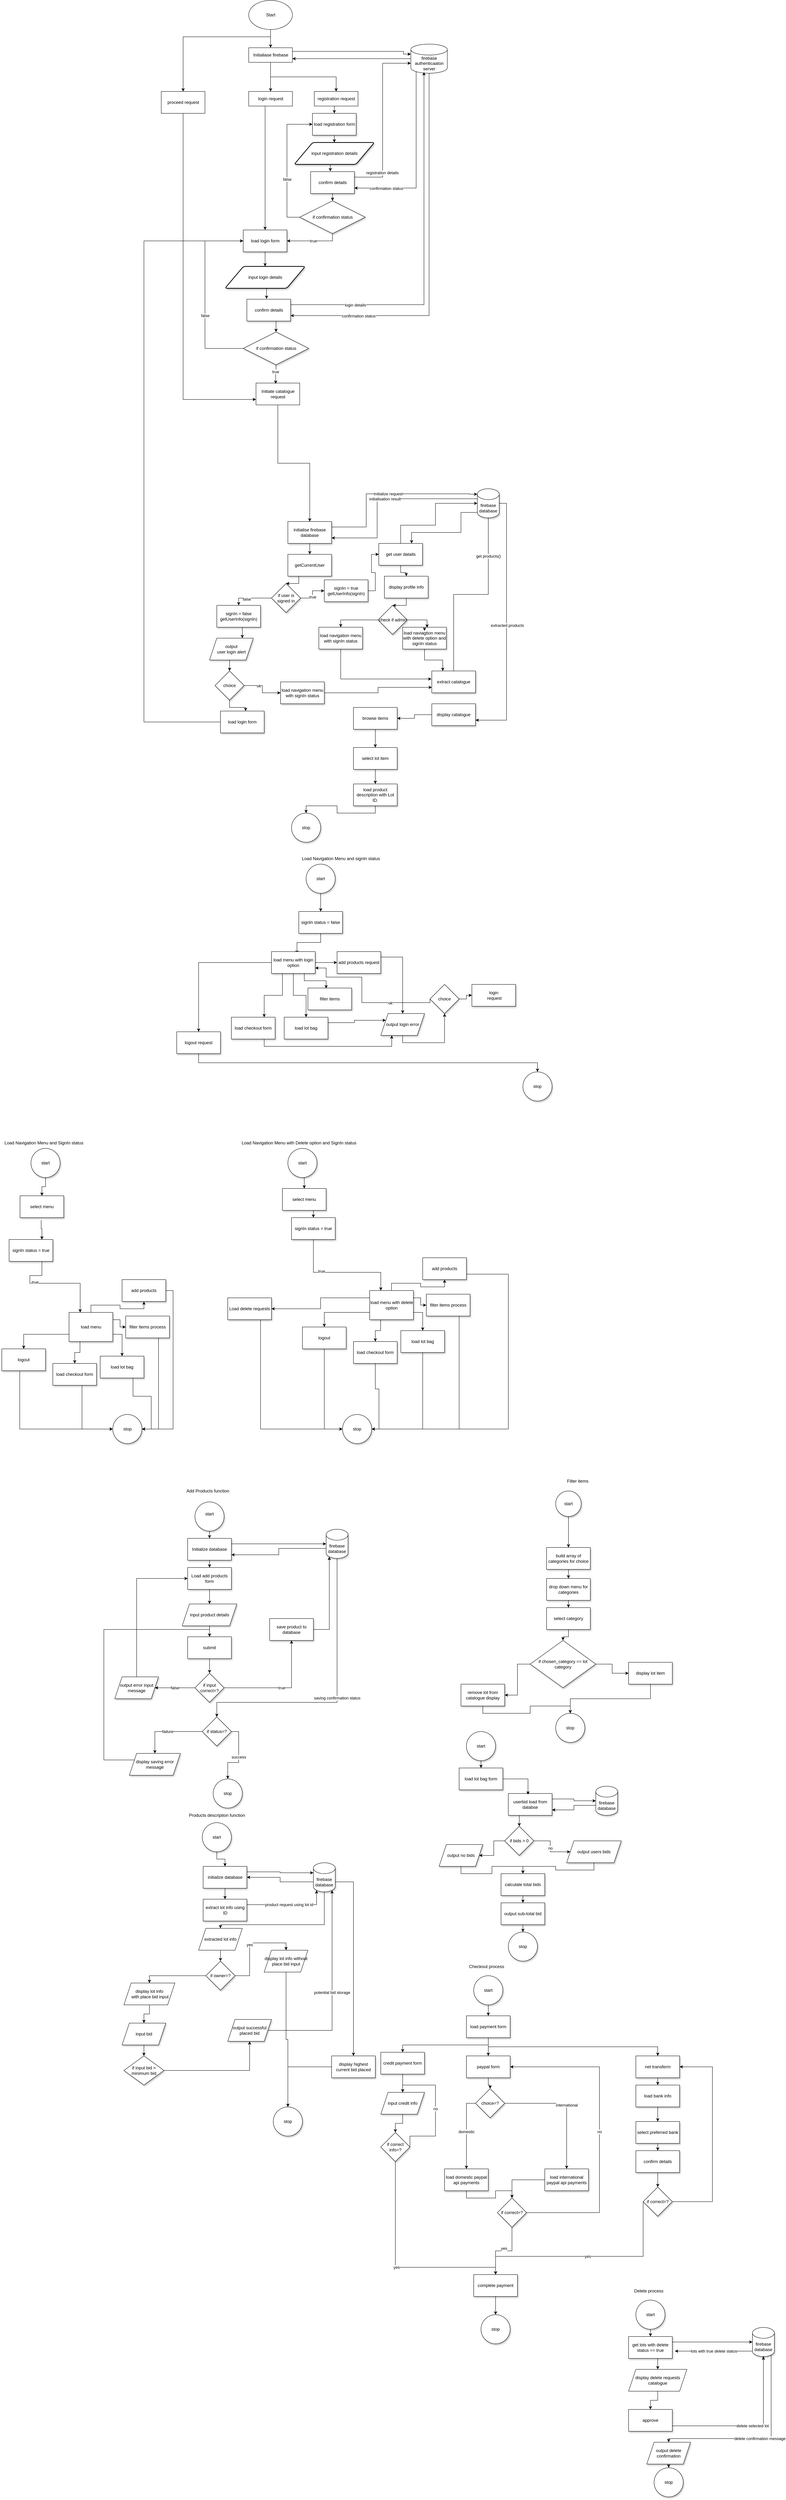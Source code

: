 <mxfile version="20.8.8" type="device"><diagram name="Page-1" id="eq07DAWy4SC74kQJeJRI"><mxGraphModel dx="1362" dy="-501" grid="1" gridSize="10" guides="1" tooltips="1" connect="1" arrows="1" fold="1" page="1" pageScale="1" pageWidth="850" pageHeight="1100" math="0" shadow="0"><root><mxCell id="0"/><mxCell id="1" parent="0"/><mxCell id="cIYAmrhYSjvXuH-VdgB_-10" style="edgeStyle=orthogonalEdgeStyle;rounded=0;orthogonalLoop=1;jettySize=auto;html=1;exitX=0.5;exitY=1;exitDx=0;exitDy=0;entryX=0;entryY=0.75;entryDx=0;entryDy=0;" parent="1" source="Pzw392YR9NuRJhDgIPlf-8" target="Pzw392YR9NuRJhDgIPlf-33" edge="1"><mxGeometry relative="1" as="geometry"/></mxCell><mxCell id="Pzw392YR9NuRJhDgIPlf-8" value="proceed request" style="rounded=0;whiteSpace=wrap;html=1;" parent="1" vertex="1"><mxGeometry x="-12.5" y="2180" width="120" height="60" as="geometry"/></mxCell><mxCell id="cIYAmrhYSjvXuH-VdgB_-8" style="edgeStyle=orthogonalEdgeStyle;rounded=0;orthogonalLoop=1;jettySize=auto;html=1;exitX=0.5;exitY=1;exitDx=0;exitDy=0;entryX=0.5;entryY=0;entryDx=0;entryDy=0;" parent="1" source="Pzw392YR9NuRJhDgIPlf-25" target="Pzw392YR9NuRJhDgIPlf-29" edge="1"><mxGeometry relative="1" as="geometry"/></mxCell><mxCell id="cIYAmrhYSjvXuH-VdgB_-9" style="edgeStyle=orthogonalEdgeStyle;rounded=0;orthogonalLoop=1;jettySize=auto;html=1;exitX=0.5;exitY=1;exitDx=0;exitDy=0;" parent="1" source="Pzw392YR9NuRJhDgIPlf-25" target="Pzw392YR9NuRJhDgIPlf-8" edge="1"><mxGeometry relative="1" as="geometry"><Array as="points"><mxPoint x="287.5" y="2030"/><mxPoint x="47.5" y="2030"/></Array></mxGeometry></mxCell><mxCell id="Pzw392YR9NuRJhDgIPlf-25" value="&lt;div&gt;Start&lt;/div&gt;" style="ellipse;whiteSpace=wrap;html=1;" parent="1" vertex="1"><mxGeometry x="227.5" y="1930" width="120" height="80" as="geometry"/></mxCell><mxCell id="Pzw392YR9NuRJhDgIPlf-27" style="edgeStyle=orthogonalEdgeStyle;rounded=0;orthogonalLoop=1;jettySize=auto;html=1;exitX=1;exitY=0.5;exitDx=0;exitDy=0;entryX=0;entryY=0;entryDx=0;entryDy=27.5;entryPerimeter=0;" parent="1" source="Pzw392YR9NuRJhDgIPlf-29" target="Pzw392YR9NuRJhDgIPlf-35" edge="1"><mxGeometry relative="1" as="geometry"><Array as="points"><mxPoint x="347.5" y="2070"/><mxPoint x="652.5" y="2070"/></Array></mxGeometry></mxCell><mxCell id="Pzw392YR9NuRJhDgIPlf-28" style="edgeStyle=orthogonalEdgeStyle;rounded=0;orthogonalLoop=1;jettySize=auto;html=1;exitX=0.5;exitY=1;exitDx=0;exitDy=0;entryX=0.5;entryY=0;entryDx=0;entryDy=0;" parent="1" source="Pzw392YR9NuRJhDgIPlf-29" target="Pzw392YR9NuRJhDgIPlf-31" edge="1"><mxGeometry relative="1" as="geometry"/></mxCell><mxCell id="cIYAmrhYSjvXuH-VdgB_-11" style="edgeStyle=orthogonalEdgeStyle;rounded=0;orthogonalLoop=1;jettySize=auto;html=1;exitX=0.5;exitY=1;exitDx=0;exitDy=0;entryX=0.5;entryY=0;entryDx=0;entryDy=0;" parent="1" source="Pzw392YR9NuRJhDgIPlf-29" target="Pzw392YR9NuRJhDgIPlf-66" edge="1"><mxGeometry relative="1" as="geometry"/></mxCell><mxCell id="Pzw392YR9NuRJhDgIPlf-29" value="Initialiase firebase" style="rounded=0;whiteSpace=wrap;html=1;" parent="1" vertex="1"><mxGeometry x="227.5" y="2060" width="120" height="40" as="geometry"/></mxCell><mxCell id="Pzw392YR9NuRJhDgIPlf-40" style="edgeStyle=orthogonalEdgeStyle;rounded=0;orthogonalLoop=1;jettySize=auto;html=1;exitX=0.5;exitY=1;exitDx=0;exitDy=0;entryX=0.5;entryY=0;entryDx=0;entryDy=0;" parent="1" source="Pzw392YR9NuRJhDgIPlf-31" target="Pzw392YR9NuRJhDgIPlf-39" edge="1"><mxGeometry relative="1" as="geometry"><Array as="points"><mxPoint x="272.5" y="2220"/></Array></mxGeometry></mxCell><mxCell id="Pzw392YR9NuRJhDgIPlf-31" value="login request" style="rounded=0;whiteSpace=wrap;html=1;" parent="1" vertex="1"><mxGeometry x="227.5" y="2180" width="120" height="40" as="geometry"/></mxCell><mxCell id="Pzw392YR9NuRJhDgIPlf-32" style="edgeStyle=orthogonalEdgeStyle;rounded=0;orthogonalLoop=1;jettySize=auto;html=1;exitX=0.5;exitY=1;exitDx=0;exitDy=0;entryX=0.5;entryY=0;entryDx=0;entryDy=0;" parent="1" source="Pzw392YR9NuRJhDgIPlf-33" target="Pzw392YR9NuRJhDgIPlf-110" edge="1"><mxGeometry relative="1" as="geometry"><mxPoint x="340" y="3230" as="targetPoint"/></mxGeometry></mxCell><mxCell id="Pzw392YR9NuRJhDgIPlf-33" value="Initiate catalogue request" style="rounded=0;whiteSpace=wrap;html=1;" parent="1" vertex="1"><mxGeometry x="247.5" y="2980" width="120" height="60" as="geometry"/></mxCell><mxCell id="Pzw392YR9NuRJhDgIPlf-34" style="edgeStyle=orthogonalEdgeStyle;rounded=0;orthogonalLoop=1;jettySize=auto;html=1;exitX=0;exitY=0.5;exitDx=0;exitDy=0;exitPerimeter=0;" parent="1" source="Pzw392YR9NuRJhDgIPlf-35" edge="1"><mxGeometry relative="1" as="geometry"><Array as="points"/><mxPoint x="347.5" y="2090" as="targetPoint"/></mxGeometry></mxCell><mxCell id="Pzw392YR9NuRJhDgIPlf-51" style="edgeStyle=orthogonalEdgeStyle;rounded=0;orthogonalLoop=1;jettySize=auto;html=1;exitX=0.5;exitY=1;exitDx=0;exitDy=0;exitPerimeter=0;entryX=1;entryY=0.75;entryDx=0;entryDy=0;" parent="1" source="Pzw392YR9NuRJhDgIPlf-35" target="Pzw392YR9NuRJhDgIPlf-48" edge="1"><mxGeometry relative="1" as="geometry"/></mxCell><mxCell id="Pzw392YR9NuRJhDgIPlf-59" value="confirmation status" style="edgeLabel;html=1;align=center;verticalAlign=middle;resizable=0;points=[];" parent="Pzw392YR9NuRJhDgIPlf-51" vertex="1" connectable="0"><mxGeometry x="0.643" y="1" relative="1" as="geometry"><mxPoint as="offset"/></mxGeometry></mxCell><mxCell id="Pzw392YR9NuRJhDgIPlf-35" value="firebase authenticaaton server" style="shape=cylinder3;whiteSpace=wrap;html=1;boundedLbl=1;backgroundOutline=1;size=15;" parent="1" vertex="1"><mxGeometry x="672.5" y="2050" width="100" height="80" as="geometry"/></mxCell><mxCell id="Pzw392YR9NuRJhDgIPlf-43" style="edgeStyle=orthogonalEdgeStyle;rounded=0;orthogonalLoop=1;jettySize=auto;html=1;exitX=0.5;exitY=1;exitDx=0;exitDy=0;" parent="1" source="Pzw392YR9NuRJhDgIPlf-39" target="Pzw392YR9NuRJhDgIPlf-42" edge="1"><mxGeometry relative="1" as="geometry"/></mxCell><mxCell id="Pzw392YR9NuRJhDgIPlf-39" value="load login form" style="rounded=0;whiteSpace=wrap;html=1;shadow=1;" parent="1" vertex="1"><mxGeometry x="212.5" y="2560" width="120" height="60" as="geometry"/></mxCell><mxCell id="Pzw392YR9NuRJhDgIPlf-52" style="edgeStyle=orthogonalEdgeStyle;rounded=0;orthogonalLoop=1;jettySize=auto;html=1;exitX=0.5;exitY=1;exitDx=0;exitDy=0;entryX=0.45;entryY=-0.017;entryDx=0;entryDy=0;entryPerimeter=0;" parent="1" source="Pzw392YR9NuRJhDgIPlf-42" target="Pzw392YR9NuRJhDgIPlf-48" edge="1"><mxGeometry relative="1" as="geometry"/></mxCell><mxCell id="Pzw392YR9NuRJhDgIPlf-42" value="input login details" style="shape=parallelogram;html=1;strokeWidth=2;perimeter=parallelogramPerimeter;whiteSpace=wrap;rounded=1;arcSize=12;size=0.23;shadow=1;" parent="1" vertex="1"><mxGeometry x="162.5" y="2660" width="220" height="60" as="geometry"/></mxCell><mxCell id="Pzw392YR9NuRJhDgIPlf-54" style="edgeStyle=orthogonalEdgeStyle;rounded=0;orthogonalLoop=1;jettySize=auto;html=1;exitX=0;exitY=0.5;exitDx=0;exitDy=0;entryX=0;entryY=0.5;entryDx=0;entryDy=0;" parent="1" source="Pzw392YR9NuRJhDgIPlf-47" target="Pzw392YR9NuRJhDgIPlf-39" edge="1"><mxGeometry relative="1" as="geometry"><mxPoint x="127.5" y="2290" as="targetPoint"/><Array as="points"><mxPoint x="107.5" y="2885"/><mxPoint x="107.5" y="2590"/></Array></mxGeometry></mxCell><mxCell id="Pzw392YR9NuRJhDgIPlf-55" value="false" style="edgeLabel;html=1;align=center;verticalAlign=middle;resizable=0;points=[];" parent="Pzw392YR9NuRJhDgIPlf-54" vertex="1" connectable="0"><mxGeometry x="-0.226" relative="1" as="geometry"><mxPoint as="offset"/></mxGeometry></mxCell><mxCell id="Pzw392YR9NuRJhDgIPlf-56" style="edgeStyle=orthogonalEdgeStyle;rounded=0;orthogonalLoop=1;jettySize=auto;html=1;exitX=0.5;exitY=1;exitDx=0;exitDy=0;entryX=0.45;entryY=0.033;entryDx=0;entryDy=0;entryPerimeter=0;" parent="1" source="Pzw392YR9NuRJhDgIPlf-47" target="Pzw392YR9NuRJhDgIPlf-33" edge="1"><mxGeometry relative="1" as="geometry"/></mxCell><mxCell id="Pzw392YR9NuRJhDgIPlf-57" value="true" style="edgeLabel;html=1;align=center;verticalAlign=middle;resizable=0;points=[];" parent="Pzw392YR9NuRJhDgIPlf-56" vertex="1" connectable="0"><mxGeometry x="-0.303" y="-2" relative="1" as="geometry"><mxPoint as="offset"/></mxGeometry></mxCell><mxCell id="Pzw392YR9NuRJhDgIPlf-47" value="if confirmation status" style="rhombus;whiteSpace=wrap;html=1;shadow=1;" parent="1" vertex="1"><mxGeometry x="212.5" y="2840" width="180" height="90" as="geometry"/></mxCell><mxCell id="Pzw392YR9NuRJhDgIPlf-50" style="edgeStyle=orthogonalEdgeStyle;rounded=0;orthogonalLoop=1;jettySize=auto;html=1;exitX=1;exitY=0.25;exitDx=0;exitDy=0;entryX=0.36;entryY=0.963;entryDx=0;entryDy=0;entryPerimeter=0;" parent="1" source="Pzw392YR9NuRJhDgIPlf-48" target="Pzw392YR9NuRJhDgIPlf-35" edge="1"><mxGeometry relative="1" as="geometry"/></mxCell><mxCell id="Pzw392YR9NuRJhDgIPlf-58" value="login details" style="edgeLabel;html=1;align=center;verticalAlign=middle;resizable=0;points=[];" parent="Pzw392YR9NuRJhDgIPlf-50" vertex="1" connectable="0"><mxGeometry x="-0.646" y="-1" relative="1" as="geometry"><mxPoint as="offset"/></mxGeometry></mxCell><mxCell id="Pzw392YR9NuRJhDgIPlf-53" style="edgeStyle=orthogonalEdgeStyle;rounded=0;orthogonalLoop=1;jettySize=auto;html=1;exitX=0.75;exitY=1;exitDx=0;exitDy=0;entryX=0.5;entryY=0;entryDx=0;entryDy=0;" parent="1" source="Pzw392YR9NuRJhDgIPlf-48" target="Pzw392YR9NuRJhDgIPlf-47" edge="1"><mxGeometry relative="1" as="geometry"/></mxCell><mxCell id="Pzw392YR9NuRJhDgIPlf-48" value="confirm details" style="rounded=0;whiteSpace=wrap;html=1;shadow=1;" parent="1" vertex="1"><mxGeometry x="222.5" y="2750" width="120" height="60" as="geometry"/></mxCell><mxCell id="Pzw392YR9NuRJhDgIPlf-65" style="edgeStyle=orthogonalEdgeStyle;rounded=0;orthogonalLoop=1;jettySize=auto;html=1;exitX=0.5;exitY=1;exitDx=0;exitDy=0;entryX=0.5;entryY=0;entryDx=0;entryDy=0;" parent="1" source="Pzw392YR9NuRJhDgIPlf-66" target="Pzw392YR9NuRJhDgIPlf-75" edge="1"><mxGeometry relative="1" as="geometry"/></mxCell><mxCell id="Pzw392YR9NuRJhDgIPlf-66" value="registration request" style="rounded=0;whiteSpace=wrap;html=1;" parent="1" vertex="1"><mxGeometry x="407.5" y="2180" width="120" height="40" as="geometry"/></mxCell><mxCell id="Pzw392YR9NuRJhDgIPlf-70" style="edgeStyle=orthogonalEdgeStyle;rounded=0;orthogonalLoop=1;jettySize=auto;html=1;exitX=0.145;exitY=1;exitDx=0;exitDy=-4.35;exitPerimeter=0;entryX=1;entryY=0.75;entryDx=0;entryDy=0;" parent="1" source="Pzw392YR9NuRJhDgIPlf-35" target="Pzw392YR9NuRJhDgIPlf-86" edge="1"><mxGeometry relative="1" as="geometry"><Array as="points"><mxPoint x="687.5" y="2445"/></Array></mxGeometry></mxCell><mxCell id="Pzw392YR9NuRJhDgIPlf-71" value="confirmation status" style="edgeLabel;html=1;align=center;verticalAlign=middle;resizable=0;points=[];" parent="Pzw392YR9NuRJhDgIPlf-70" vertex="1" connectable="0"><mxGeometry x="0.643" y="1" relative="1" as="geometry"><mxPoint as="offset"/></mxGeometry></mxCell><mxCell id="Pzw392YR9NuRJhDgIPlf-74" style="edgeStyle=orthogonalEdgeStyle;rounded=0;orthogonalLoop=1;jettySize=auto;html=1;exitX=0.5;exitY=1;exitDx=0;exitDy=0;" parent="1" source="Pzw392YR9NuRJhDgIPlf-75" target="Pzw392YR9NuRJhDgIPlf-77" edge="1"><mxGeometry relative="1" as="geometry"/></mxCell><mxCell id="Pzw392YR9NuRJhDgIPlf-75" value="load registration form" style="rounded=0;whiteSpace=wrap;html=1;shadow=1;" parent="1" vertex="1"><mxGeometry x="402.5" y="2240" width="120" height="60" as="geometry"/></mxCell><mxCell id="Pzw392YR9NuRJhDgIPlf-76" style="edgeStyle=orthogonalEdgeStyle;rounded=0;orthogonalLoop=1;jettySize=auto;html=1;exitX=0.5;exitY=1;exitDx=0;exitDy=0;entryX=0.45;entryY=-0.017;entryDx=0;entryDy=0;entryPerimeter=0;" parent="1" source="Pzw392YR9NuRJhDgIPlf-77" target="Pzw392YR9NuRJhDgIPlf-86" edge="1"><mxGeometry relative="1" as="geometry"/></mxCell><mxCell id="Pzw392YR9NuRJhDgIPlf-77" value="input registration details" style="shape=parallelogram;html=1;strokeWidth=2;perimeter=parallelogramPerimeter;whiteSpace=wrap;rounded=1;arcSize=12;size=0.23;shadow=1;" parent="1" vertex="1"><mxGeometry x="352.5" y="2320" width="220" height="60" as="geometry"/></mxCell><mxCell id="Pzw392YR9NuRJhDgIPlf-78" style="edgeStyle=orthogonalEdgeStyle;rounded=0;orthogonalLoop=1;jettySize=auto;html=1;exitX=0;exitY=0.5;exitDx=0;exitDy=0;entryX=0;entryY=0.5;entryDx=0;entryDy=0;" parent="1" source="Pzw392YR9NuRJhDgIPlf-82" target="Pzw392YR9NuRJhDgIPlf-75" edge="1"><mxGeometry relative="1" as="geometry"><mxPoint x="312.5" y="2290" as="targetPoint"/><Array as="points"><mxPoint x="332.5" y="2525"/><mxPoint x="332.5" y="2270"/></Array></mxGeometry></mxCell><mxCell id="Pzw392YR9NuRJhDgIPlf-79" value="false" style="edgeLabel;html=1;align=center;verticalAlign=middle;resizable=0;points=[];" parent="Pzw392YR9NuRJhDgIPlf-78" vertex="1" connectable="0"><mxGeometry x="-0.226" relative="1" as="geometry"><mxPoint as="offset"/></mxGeometry></mxCell><mxCell id="Pzw392YR9NuRJhDgIPlf-89" value="true" style="edgeStyle=orthogonalEdgeStyle;rounded=0;orthogonalLoop=1;jettySize=auto;html=1;exitX=0.5;exitY=1;exitDx=0;exitDy=0;entryX=1;entryY=0.5;entryDx=0;entryDy=0;" parent="1" source="Pzw392YR9NuRJhDgIPlf-82" target="Pzw392YR9NuRJhDgIPlf-39" edge="1"><mxGeometry relative="1" as="geometry"><mxPoint x="502.5" y="2670" as="targetPoint"/></mxGeometry></mxCell><mxCell id="Pzw392YR9NuRJhDgIPlf-82" value="if confirmation status" style="rhombus;whiteSpace=wrap;html=1;shadow=1;" parent="1" vertex="1"><mxGeometry x="367.5" y="2480" width="180" height="90" as="geometry"/></mxCell><mxCell id="Pzw392YR9NuRJhDgIPlf-83" style="edgeStyle=orthogonalEdgeStyle;rounded=0;orthogonalLoop=1;jettySize=auto;html=1;exitX=1;exitY=0.25;exitDx=0;exitDy=0;entryX=0;entryY=0;entryDx=0;entryDy=52.5;entryPerimeter=0;" parent="1" source="Pzw392YR9NuRJhDgIPlf-86" target="Pzw392YR9NuRJhDgIPlf-35" edge="1"><mxGeometry relative="1" as="geometry"><mxPoint x="657.5" y="2730" as="targetPoint"/></mxGeometry></mxCell><mxCell id="Pzw392YR9NuRJhDgIPlf-87" value="registration details" style="edgeLabel;html=1;align=center;verticalAlign=middle;resizable=0;points=[];" parent="Pzw392YR9NuRJhDgIPlf-83" vertex="1" connectable="0"><mxGeometry x="-0.617" y="1" relative="1" as="geometry"><mxPoint as="offset"/></mxGeometry></mxCell><mxCell id="Pzw392YR9NuRJhDgIPlf-85" style="edgeStyle=orthogonalEdgeStyle;rounded=0;orthogonalLoop=1;jettySize=auto;html=1;exitX=0.5;exitY=1;exitDx=0;exitDy=0;entryX=0.5;entryY=0;entryDx=0;entryDy=0;" parent="1" source="Pzw392YR9NuRJhDgIPlf-86" target="Pzw392YR9NuRJhDgIPlf-82" edge="1"><mxGeometry relative="1" as="geometry"><Array as="points"/></mxGeometry></mxCell><mxCell id="Pzw392YR9NuRJhDgIPlf-86" value="confirm details" style="rounded=0;whiteSpace=wrap;html=1;shadow=1;" parent="1" vertex="1"><mxGeometry x="397.5" y="2400" width="120" height="60" as="geometry"/></mxCell><mxCell id="Pzw392YR9NuRJhDgIPlf-114" value="Initialize request" style="edgeStyle=orthogonalEdgeStyle;rounded=0;orthogonalLoop=1;jettySize=auto;html=1;exitX=1;exitY=0.25;exitDx=0;exitDy=0;entryX=0;entryY=0;entryDx=0;entryDy=15;entryPerimeter=0;" parent="1" source="Pzw392YR9NuRJhDgIPlf-110" target="Pzw392YR9NuRJhDgIPlf-112" edge="1"><mxGeometry relative="1" as="geometry"><Array as="points"><mxPoint x="550" y="3375"/><mxPoint x="550" y="3284"/><mxPoint x="834" y="3284"/></Array></mxGeometry></mxCell><mxCell id="cIYAmrhYSjvXuH-VdgB_-6" style="edgeStyle=orthogonalEdgeStyle;rounded=0;orthogonalLoop=1;jettySize=auto;html=1;exitX=0.5;exitY=1;exitDx=0;exitDy=0;entryX=0.5;entryY=0;entryDx=0;entryDy=0;" parent="1" source="Pzw392YR9NuRJhDgIPlf-110" target="Pzw392YR9NuRJhDgIPlf-111" edge="1"><mxGeometry relative="1" as="geometry"/></mxCell><mxCell id="Pzw392YR9NuRJhDgIPlf-110" value="initialise firebase database" style="rounded=0;whiteSpace=wrap;html=1;shadow=1;" parent="1" vertex="1"><mxGeometry x="335" y="3360" width="120" height="60" as="geometry"/></mxCell><mxCell id="cIYAmrhYSjvXuH-VdgB_-7" style="edgeStyle=orthogonalEdgeStyle;rounded=0;orthogonalLoop=1;jettySize=auto;html=1;exitX=0.25;exitY=1;exitDx=0;exitDy=0;entryX=0.5;entryY=0;entryDx=0;entryDy=0;" parent="1" source="Pzw392YR9NuRJhDgIPlf-111" target="Pzw392YR9NuRJhDgIPlf-116" edge="1"><mxGeometry relative="1" as="geometry"/></mxCell><mxCell id="Pzw392YR9NuRJhDgIPlf-111" value="getCurrentUser" style="rounded=0;whiteSpace=wrap;html=1;shadow=1;" parent="1" vertex="1"><mxGeometry x="335" y="3450" width="120" height="60" as="geometry"/></mxCell><mxCell id="Pzw392YR9NuRJhDgIPlf-115" value="initialisation result" style="edgeStyle=orthogonalEdgeStyle;rounded=0;orthogonalLoop=1;jettySize=auto;html=1;exitX=0;exitY=0;exitDx=0;exitDy=27.5;exitPerimeter=0;entryX=1;entryY=0.75;entryDx=0;entryDy=0;" parent="1" source="Pzw392YR9NuRJhDgIPlf-112" target="Pzw392YR9NuRJhDgIPlf-110" edge="1"><mxGeometry relative="1" as="geometry"><Array as="points"><mxPoint x="580" y="3297"/><mxPoint x="580" y="3405"/></Array></mxGeometry></mxCell><mxCell id="Pzw392YR9NuRJhDgIPlf-131" style="edgeStyle=orthogonalEdgeStyle;rounded=0;orthogonalLoop=1;jettySize=auto;html=1;exitX=0.5;exitY=1;exitDx=0;exitDy=0;exitPerimeter=0;entryX=0.5;entryY=0.167;entryDx=0;entryDy=0;entryPerimeter=0;" parent="1" source="Pzw392YR9NuRJhDgIPlf-112" target="Pzw392YR9NuRJhDgIPlf-130" edge="1"><mxGeometry relative="1" as="geometry"/></mxCell><mxCell id="Pzw392YR9NuRJhDgIPlf-145" value="get products()" style="edgeLabel;html=1;align=center;verticalAlign=middle;resizable=0;points=[];" parent="Pzw392YR9NuRJhDgIPlf-131" vertex="1" connectable="0"><mxGeometry x="-0.6" relative="1" as="geometry"><mxPoint as="offset"/></mxGeometry></mxCell><mxCell id="Pzw392YR9NuRJhDgIPlf-147" style="edgeStyle=orthogonalEdgeStyle;rounded=0;orthogonalLoop=1;jettySize=auto;html=1;exitX=1;exitY=0.5;exitDx=0;exitDy=0;exitPerimeter=0;entryX=1;entryY=0.75;entryDx=0;entryDy=0;" parent="1" source="Pzw392YR9NuRJhDgIPlf-112" target="Pzw392YR9NuRJhDgIPlf-146" edge="1"><mxGeometry relative="1" as="geometry"/></mxCell><mxCell id="Pzw392YR9NuRJhDgIPlf-148" value="extracted products" style="edgeLabel;html=1;align=center;verticalAlign=middle;resizable=0;points=[];" parent="Pzw392YR9NuRJhDgIPlf-147" vertex="1" connectable="0"><mxGeometry x="0.014" y="2" relative="1" as="geometry"><mxPoint as="offset"/></mxGeometry></mxCell><mxCell id="Pzw392YR9NuRJhDgIPlf-165" style="edgeStyle=orthogonalEdgeStyle;rounded=0;orthogonalLoop=1;jettySize=auto;html=1;exitX=0;exitY=1;exitDx=0;exitDy=-15;exitPerimeter=0;entryX=0.75;entryY=0;entryDx=0;entryDy=0;" parent="1" source="Pzw392YR9NuRJhDgIPlf-112" target="Pzw392YR9NuRJhDgIPlf-162" edge="1"><mxGeometry relative="1" as="geometry"><Array as="points"><mxPoint x="810" y="3335"/><mxPoint x="810" y="3390"/><mxPoint x="675" y="3390"/></Array></mxGeometry></mxCell><mxCell id="Pzw392YR9NuRJhDgIPlf-112" value="firebase database" style="shape=cylinder3;whiteSpace=wrap;html=1;boundedLbl=1;backgroundOutline=1;size=15;shadow=1;" parent="1" vertex="1"><mxGeometry x="855" y="3270" width="60" height="80" as="geometry"/></mxCell><mxCell id="Pzw392YR9NuRJhDgIPlf-135" style="edgeStyle=orthogonalEdgeStyle;rounded=0;orthogonalLoop=1;jettySize=auto;html=1;exitX=0;exitY=0.5;exitDx=0;exitDy=0;entryX=0.5;entryY=0;entryDx=0;entryDy=0;" parent="1" source="Pzw392YR9NuRJhDgIPlf-116" target="Pzw392YR9NuRJhDgIPlf-118" edge="1"><mxGeometry relative="1" as="geometry"/></mxCell><mxCell id="Pzw392YR9NuRJhDgIPlf-160" value="false" style="edgeLabel;html=1;align=center;verticalAlign=middle;resizable=0;points=[];" parent="Pzw392YR9NuRJhDgIPlf-135" vertex="1" connectable="0"><mxGeometry x="0.236" y="3" relative="1" as="geometry"><mxPoint as="offset"/></mxGeometry></mxCell><mxCell id="Pzw392YR9NuRJhDgIPlf-157" style="edgeStyle=orthogonalEdgeStyle;rounded=0;orthogonalLoop=1;jettySize=auto;html=1;exitX=1;exitY=0.5;exitDx=0;exitDy=0;entryX=0;entryY=0.5;entryDx=0;entryDy=0;" parent="1" source="Pzw392YR9NuRJhDgIPlf-116" target="Pzw392YR9NuRJhDgIPlf-156" edge="1"><mxGeometry relative="1" as="geometry"/></mxCell><mxCell id="Pzw392YR9NuRJhDgIPlf-159" value="true" style="edgeLabel;html=1;align=center;verticalAlign=middle;resizable=0;points=[];" parent="Pzw392YR9NuRJhDgIPlf-157" vertex="1" connectable="0"><mxGeometry x="-0.15" relative="1" as="geometry"><mxPoint as="offset"/></mxGeometry></mxCell><mxCell id="Pzw392YR9NuRJhDgIPlf-116" value="if user is signed in" style="rhombus;whiteSpace=wrap;html=1;shadow=1;" parent="1" vertex="1"><mxGeometry x="290" y="3530" width="80" height="80" as="geometry"/></mxCell><mxCell id="Pzw392YR9NuRJhDgIPlf-136" style="edgeStyle=orthogonalEdgeStyle;rounded=0;orthogonalLoop=1;jettySize=auto;html=1;exitX=0.5;exitY=1;exitDx=0;exitDy=0;entryX=0.75;entryY=0;entryDx=0;entryDy=0;" parent="1" source="Pzw392YR9NuRJhDgIPlf-118" target="Pzw392YR9NuRJhDgIPlf-119" edge="1"><mxGeometry relative="1" as="geometry"/></mxCell><mxCell id="Pzw392YR9NuRJhDgIPlf-118" value="&lt;div&gt;signIn = false&lt;/div&gt;&lt;div&gt;getUserInfo(signIn)&lt;br&gt;&lt;/div&gt;" style="rounded=0;whiteSpace=wrap;html=1;shadow=1;" parent="1" vertex="1"><mxGeometry x="140" y="3590" width="120" height="60" as="geometry"/></mxCell><mxCell id="Pzw392YR9NuRJhDgIPlf-141" style="edgeStyle=orthogonalEdgeStyle;rounded=0;orthogonalLoop=1;jettySize=auto;html=1;exitX=0.5;exitY=1;exitDx=0;exitDy=0;entryX=0.5;entryY=0;entryDx=0;entryDy=0;" parent="1" source="Pzw392YR9NuRJhDgIPlf-119" target="Pzw392YR9NuRJhDgIPlf-138" edge="1"><mxGeometry relative="1" as="geometry"/></mxCell><mxCell id="Pzw392YR9NuRJhDgIPlf-119" value="output&lt;div&gt;user login alert&lt;/div&gt;" style="shape=parallelogram;perimeter=parallelogramPerimeter;whiteSpace=wrap;html=1;fixedSize=1;shadow=1;" parent="1" vertex="1"><mxGeometry x="120" y="3680" width="120" height="60" as="geometry"/></mxCell><mxCell id="Pzw392YR9NuRJhDgIPlf-125" style="edgeStyle=orthogonalEdgeStyle;rounded=0;orthogonalLoop=1;jettySize=auto;html=1;exitX=0;exitY=0.5;exitDx=0;exitDy=0;entryX=0.5;entryY=0;entryDx=0;entryDy=0;" parent="1" source="Pzw392YR9NuRJhDgIPlf-120" target="Pzw392YR9NuRJhDgIPlf-122" edge="1"><mxGeometry relative="1" as="geometry"/></mxCell><mxCell id="Pzw392YR9NuRJhDgIPlf-126" style="edgeStyle=orthogonalEdgeStyle;rounded=0;orthogonalLoop=1;jettySize=auto;html=1;exitX=1;exitY=0.5;exitDx=0;exitDy=0;entryX=0.558;entryY=0.017;entryDx=0;entryDy=0;entryPerimeter=0;" parent="1" source="Pzw392YR9NuRJhDgIPlf-120" target="Pzw392YR9NuRJhDgIPlf-124" edge="1"><mxGeometry relative="1" as="geometry"/></mxCell><mxCell id="Pzw392YR9NuRJhDgIPlf-120" value="check if admin" style="rhombus;whiteSpace=wrap;html=1;shadow=1;" parent="1" vertex="1"><mxGeometry x="582.5" y="3590" width="80" height="80" as="geometry"/></mxCell><mxCell id="Pzw392YR9NuRJhDgIPlf-132" style="edgeStyle=orthogonalEdgeStyle;rounded=0;orthogonalLoop=1;jettySize=auto;html=1;exitX=0.5;exitY=1;exitDx=0;exitDy=0;entryX=-0.008;entryY=0.367;entryDx=0;entryDy=0;entryPerimeter=0;" parent="1" source="Pzw392YR9NuRJhDgIPlf-122" target="Pzw392YR9NuRJhDgIPlf-130" edge="1"><mxGeometry relative="1" as="geometry"/></mxCell><mxCell id="Pzw392YR9NuRJhDgIPlf-122" value="&lt;div&gt;load navigation menu with signIn status&lt;br&gt;&lt;/div&gt;" style="rounded=0;whiteSpace=wrap;html=1;shadow=1;" parent="1" vertex="1"><mxGeometry x="420" y="3650" width="120" height="60" as="geometry"/></mxCell><mxCell id="Pzw392YR9NuRJhDgIPlf-133" style="edgeStyle=orthogonalEdgeStyle;rounded=0;orthogonalLoop=1;jettySize=auto;html=1;exitX=0.5;exitY=1;exitDx=0;exitDy=0;entryX=0.25;entryY=0;entryDx=0;entryDy=0;" parent="1" source="Pzw392YR9NuRJhDgIPlf-124" target="Pzw392YR9NuRJhDgIPlf-130" edge="1"><mxGeometry relative="1" as="geometry"/></mxCell><mxCell id="Pzw392YR9NuRJhDgIPlf-124" value="&lt;div&gt;load naviagtion menu&lt;/div&gt;&lt;div&gt;with delete option and signIn status&lt;br&gt;&lt;/div&gt;" style="rounded=0;whiteSpace=wrap;html=1;shadow=1;" parent="1" vertex="1"><mxGeometry x="650" y="3650" width="120" height="60" as="geometry"/></mxCell><mxCell id="Pzw392YR9NuRJhDgIPlf-130" value="extract catalogue" style="rounded=0;whiteSpace=wrap;html=1;shadow=1;" parent="1" vertex="1"><mxGeometry x="730" y="3770" width="120" height="60" as="geometry"/></mxCell><mxCell id="Pzw392YR9NuRJhDgIPlf-139" style="edgeStyle=orthogonalEdgeStyle;rounded=0;orthogonalLoop=1;jettySize=auto;html=1;exitX=1;exitY=0.5;exitDx=0;exitDy=0;entryX=0;entryY=0.5;entryDx=0;entryDy=0;" parent="1" source="Pzw392YR9NuRJhDgIPlf-138" target="Pzw392YR9NuRJhDgIPlf-155" edge="1"><mxGeometry relative="1" as="geometry"/></mxCell><mxCell id="Pzw392YR9NuRJhDgIPlf-140" value="ok" style="edgeLabel;html=1;align=center;verticalAlign=middle;resizable=0;points=[];" parent="Pzw392YR9NuRJhDgIPlf-139" vertex="1" connectable="0"><mxGeometry x="-0.344" y="-1" relative="1" as="geometry"><mxPoint as="offset"/></mxGeometry></mxCell><mxCell id="Pzw392YR9NuRJhDgIPlf-144" style="edgeStyle=orthogonalEdgeStyle;rounded=0;orthogonalLoop=1;jettySize=auto;html=1;exitX=0.5;exitY=1;exitDx=0;exitDy=0;entryX=0.575;entryY=0;entryDx=0;entryDy=0;entryPerimeter=0;" parent="1" source="Pzw392YR9NuRJhDgIPlf-138" target="Pzw392YR9NuRJhDgIPlf-143" edge="1"><mxGeometry relative="1" as="geometry"/></mxCell><mxCell id="Pzw392YR9NuRJhDgIPlf-138" value="choice" style="rhombus;whiteSpace=wrap;html=1;shadow=1;" parent="1" vertex="1"><mxGeometry x="135" y="3770" width="80" height="80" as="geometry"/></mxCell><mxCell id="nEOs4KdD4ikX_3rOSf3t-2" style="edgeStyle=orthogonalEdgeStyle;rounded=0;orthogonalLoop=1;jettySize=auto;html=1;exitX=0;exitY=0.5;exitDx=0;exitDy=0;entryX=0;entryY=0.5;entryDx=0;entryDy=0;" edge="1" parent="1" source="Pzw392YR9NuRJhDgIPlf-143" target="Pzw392YR9NuRJhDgIPlf-39"><mxGeometry relative="1" as="geometry"><Array as="points"><mxPoint x="-60" y="3910"/><mxPoint x="-60" y="2590"/></Array></mxGeometry></mxCell><mxCell id="Pzw392YR9NuRJhDgIPlf-143" value="load login form" style="rounded=0;whiteSpace=wrap;html=1;shadow=1;" parent="1" vertex="1"><mxGeometry x="150" y="3880" width="120" height="60" as="geometry"/></mxCell><mxCell id="Pzw392YR9NuRJhDgIPlf-150" style="edgeStyle=orthogonalEdgeStyle;rounded=0;orthogonalLoop=1;jettySize=auto;html=1;exitX=0;exitY=0.5;exitDx=0;exitDy=0;entryX=1;entryY=0.5;entryDx=0;entryDy=0;" parent="1" source="Pzw392YR9NuRJhDgIPlf-146" target="Pzw392YR9NuRJhDgIPlf-149" edge="1"><mxGeometry relative="1" as="geometry"/></mxCell><mxCell id="Pzw392YR9NuRJhDgIPlf-146" value="display catalogue" style="rounded=0;whiteSpace=wrap;html=1;shadow=1;" parent="1" vertex="1"><mxGeometry x="730" y="3860" width="120" height="60" as="geometry"/></mxCell><mxCell id="Pzw392YR9NuRJhDgIPlf-152" style="edgeStyle=orthogonalEdgeStyle;rounded=0;orthogonalLoop=1;jettySize=auto;html=1;exitX=0.5;exitY=1;exitDx=0;exitDy=0;" parent="1" source="Pzw392YR9NuRJhDgIPlf-149" target="Pzw392YR9NuRJhDgIPlf-151" edge="1"><mxGeometry relative="1" as="geometry"/></mxCell><mxCell id="Pzw392YR9NuRJhDgIPlf-149" value="browse items" style="rounded=0;whiteSpace=wrap;html=1;shadow=1;" parent="1" vertex="1"><mxGeometry x="515" y="3870" width="120" height="60" as="geometry"/></mxCell><mxCell id="Pzw392YR9NuRJhDgIPlf-154" style="edgeStyle=orthogonalEdgeStyle;rounded=0;orthogonalLoop=1;jettySize=auto;html=1;exitX=0.5;exitY=1;exitDx=0;exitDy=0;entryX=0.5;entryY=0;entryDx=0;entryDy=0;" parent="1" source="Pzw392YR9NuRJhDgIPlf-151" target="Pzw392YR9NuRJhDgIPlf-153" edge="1"><mxGeometry relative="1" as="geometry"/></mxCell><mxCell id="Pzw392YR9NuRJhDgIPlf-151" value="select lot item" style="rounded=0;whiteSpace=wrap;html=1;shadow=1;" parent="1" vertex="1"><mxGeometry x="515" y="3980" width="120" height="60" as="geometry"/></mxCell><mxCell id="Pzw392YR9NuRJhDgIPlf-173" style="edgeStyle=orthogonalEdgeStyle;rounded=0;orthogonalLoop=1;jettySize=auto;html=1;exitX=0.5;exitY=1;exitDx=0;exitDy=0;entryX=0.5;entryY=0;entryDx=0;entryDy=0;" parent="1" source="Pzw392YR9NuRJhDgIPlf-153" target="Pzw392YR9NuRJhDgIPlf-172" edge="1"><mxGeometry relative="1" as="geometry"/></mxCell><mxCell id="Pzw392YR9NuRJhDgIPlf-153" value="load product description with Lot ID." style="rounded=0;whiteSpace=wrap;html=1;shadow=1;" parent="1" vertex="1"><mxGeometry x="515" y="4080" width="120" height="60" as="geometry"/></mxCell><mxCell id="Pzw392YR9NuRJhDgIPlf-170" style="edgeStyle=orthogonalEdgeStyle;rounded=0;orthogonalLoop=1;jettySize=auto;html=1;exitX=1;exitY=0.5;exitDx=0;exitDy=0;entryX=0;entryY=0.75;entryDx=0;entryDy=0;" parent="1" source="Pzw392YR9NuRJhDgIPlf-155" target="Pzw392YR9NuRJhDgIPlf-130" edge="1"><mxGeometry relative="1" as="geometry"/></mxCell><mxCell id="Pzw392YR9NuRJhDgIPlf-155" value="&lt;div&gt;load navigation menu with signIn status&lt;br&gt;&lt;/div&gt;" style="rounded=0;whiteSpace=wrap;html=1;shadow=1;" parent="1" vertex="1"><mxGeometry x="315" y="3800" width="120" height="60" as="geometry"/></mxCell><mxCell id="Pzw392YR9NuRJhDgIPlf-166" style="edgeStyle=orthogonalEdgeStyle;rounded=0;orthogonalLoop=1;jettySize=auto;html=1;exitX=1;exitY=0.5;exitDx=0;exitDy=0;entryX=0;entryY=0.5;entryDx=0;entryDy=0;" parent="1" source="Pzw392YR9NuRJhDgIPlf-156" target="Pzw392YR9NuRJhDgIPlf-162" edge="1"><mxGeometry relative="1" as="geometry"/></mxCell><mxCell id="Pzw392YR9NuRJhDgIPlf-156" value="&lt;div&gt;signIn = true&lt;br&gt;&lt;/div&gt;&lt;div&gt;getUserInfo(signIn)&lt;br&gt;&lt;/div&gt;" style="rounded=0;whiteSpace=wrap;html=1;shadow=1;" parent="1" vertex="1"><mxGeometry x="435" y="3520" width="120" height="60" as="geometry"/></mxCell><mxCell id="Pzw392YR9NuRJhDgIPlf-163" style="edgeStyle=orthogonalEdgeStyle;rounded=0;orthogonalLoop=1;jettySize=auto;html=1;exitX=0.5;exitY=0;exitDx=0;exitDy=0;entryX=0;entryY=0.5;entryDx=0;entryDy=0;entryPerimeter=0;" parent="1" source="Pzw392YR9NuRJhDgIPlf-162" target="Pzw392YR9NuRJhDgIPlf-112" edge="1"><mxGeometry relative="1" as="geometry"><Array as="points"><mxPoint x="645" y="3370"/><mxPoint x="740" y="3370"/><mxPoint x="740" y="3310"/></Array></mxGeometry></mxCell><mxCell id="Pzw392YR9NuRJhDgIPlf-168" style="edgeStyle=orthogonalEdgeStyle;rounded=0;orthogonalLoop=1;jettySize=auto;html=1;exitX=0.5;exitY=1;exitDx=0;exitDy=0;" parent="1" source="Pzw392YR9NuRJhDgIPlf-162" target="Pzw392YR9NuRJhDgIPlf-167" edge="1"><mxGeometry relative="1" as="geometry"/></mxCell><mxCell id="Pzw392YR9NuRJhDgIPlf-162" value="get user datails" style="rounded=0;whiteSpace=wrap;html=1;shadow=1;" parent="1" vertex="1"><mxGeometry x="584.5" y="3420" width="120" height="60" as="geometry"/></mxCell><mxCell id="Pzw392YR9NuRJhDgIPlf-169" style="edgeStyle=orthogonalEdgeStyle;rounded=0;orthogonalLoop=1;jettySize=auto;html=1;exitX=0.5;exitY=1;exitDx=0;exitDy=0;entryX=0.5;entryY=0;entryDx=0;entryDy=0;" parent="1" source="Pzw392YR9NuRJhDgIPlf-167" target="Pzw392YR9NuRJhDgIPlf-120" edge="1"><mxGeometry relative="1" as="geometry"/></mxCell><mxCell id="Pzw392YR9NuRJhDgIPlf-167" value="display profile info" style="rounded=0;whiteSpace=wrap;html=1;shadow=1;" parent="1" vertex="1"><mxGeometry x="600" y="3510" width="120" height="60" as="geometry"/></mxCell><mxCell id="Pzw392YR9NuRJhDgIPlf-172" value="stop" style="ellipse;whiteSpace=wrap;html=1;aspect=fixed;shadow=1;" parent="1" vertex="1"><mxGeometry x="345" y="4160" width="80" height="80" as="geometry"/></mxCell><mxCell id="Pzw392YR9NuRJhDgIPlf-177" style="edgeStyle=orthogonalEdgeStyle;rounded=0;orthogonalLoop=1;jettySize=auto;html=1;exitX=0.5;exitY=1;exitDx=0;exitDy=0;" parent="1" source="Pzw392YR9NuRJhDgIPlf-174" target="Pzw392YR9NuRJhDgIPlf-178" edge="1"><mxGeometry relative="1" as="geometry"><mxPoint x="485" y="4470" as="targetPoint"/></mxGeometry></mxCell><mxCell id="Pzw392YR9NuRJhDgIPlf-174" value="start" style="ellipse;whiteSpace=wrap;html=1;aspect=fixed;shadow=1;" parent="1" vertex="1"><mxGeometry x="385" y="4300" width="80" height="80" as="geometry"/></mxCell><mxCell id="Pzw392YR9NuRJhDgIPlf-176" value="Load Navigation Menu and signIn status" style="text;html=1;align=center;verticalAlign=middle;resizable=0;points=[];autosize=1;strokeColor=none;fillColor=none;" parent="1" vertex="1"><mxGeometry x="360" y="4270" width="240" height="30" as="geometry"/></mxCell><mxCell id="Pzw392YR9NuRJhDgIPlf-230" style="edgeStyle=orthogonalEdgeStyle;rounded=0;orthogonalLoop=1;jettySize=auto;html=1;exitX=0.5;exitY=1;exitDx=0;exitDy=0;entryX=0.583;entryY=0.1;entryDx=0;entryDy=0;entryPerimeter=0;" parent="1" source="Pzw392YR9NuRJhDgIPlf-178" target="Pzw392YR9NuRJhDgIPlf-201" edge="1"><mxGeometry relative="1" as="geometry"/></mxCell><mxCell id="Pzw392YR9NuRJhDgIPlf-178" value="signIn status = false" style="rounded=0;whiteSpace=wrap;html=1;shadow=1;" parent="1" vertex="1"><mxGeometry x="365" y="4430" width="120" height="60" as="geometry"/></mxCell><mxCell id="Pzw392YR9NuRJhDgIPlf-181" style="edgeStyle=orthogonalEdgeStyle;rounded=0;orthogonalLoop=1;jettySize=auto;html=1;exitX=0.5;exitY=1;exitDx=0;exitDy=0;" parent="1" source="Pzw392YR9NuRJhDgIPlf-233" target="Pzw392YR9NuRJhDgIPlf-185" edge="1"><mxGeometry relative="1" as="geometry"><mxPoint x="635" y="5490" as="targetPoint"/><mxPoint x="545" y="5420" as="sourcePoint"/><Array as="points"><mxPoint x="405" y="5420"/><mxPoint x="590" y="5420"/></Array></mxGeometry></mxCell><mxCell id="Pzw392YR9NuRJhDgIPlf-184" value="true" style="edgeLabel;html=1;align=center;verticalAlign=middle;resizable=0;points=[];" parent="Pzw392YR9NuRJhDgIPlf-181" vertex="1" connectable="0"><mxGeometry x="-0.312" y="3" relative="1" as="geometry"><mxPoint as="offset"/></mxGeometry></mxCell><mxCell id="Pzw392YR9NuRJhDgIPlf-186" style="edgeStyle=orthogonalEdgeStyle;rounded=0;orthogonalLoop=1;jettySize=auto;html=1;exitX=0.5;exitY=0;exitDx=0;exitDy=0;" parent="1" source="Pzw392YR9NuRJhDgIPlf-185" target="Pzw392YR9NuRJhDgIPlf-187" edge="1"><mxGeometry relative="1" as="geometry"><mxPoint x="745" y="5430" as="targetPoint"/></mxGeometry></mxCell><mxCell id="Pzw392YR9NuRJhDgIPlf-190" style="edgeStyle=orthogonalEdgeStyle;rounded=0;orthogonalLoop=1;jettySize=auto;html=1;exitX=1;exitY=0.25;exitDx=0;exitDy=0;" parent="1" source="Pzw392YR9NuRJhDgIPlf-185" target="Pzw392YR9NuRJhDgIPlf-191" edge="1"><mxGeometry relative="1" as="geometry"><mxPoint x="745" y="5500" as="targetPoint"/></mxGeometry></mxCell><mxCell id="Pzw392YR9NuRJhDgIPlf-192" style="edgeStyle=orthogonalEdgeStyle;rounded=0;orthogonalLoop=1;jettySize=auto;html=1;exitX=1;exitY=0.75;exitDx=0;exitDy=0;" parent="1" source="Pzw392YR9NuRJhDgIPlf-185" target="Pzw392YR9NuRJhDgIPlf-193" edge="1"><mxGeometry relative="1" as="geometry"><mxPoint x="705" y="5610" as="targetPoint"/></mxGeometry></mxCell><mxCell id="Pzw392YR9NuRJhDgIPlf-194" style="edgeStyle=orthogonalEdgeStyle;rounded=0;orthogonalLoop=1;jettySize=auto;html=1;exitX=0.25;exitY=1;exitDx=0;exitDy=0;" parent="1" source="Pzw392YR9NuRJhDgIPlf-185" target="Pzw392YR9NuRJhDgIPlf-195" edge="1"><mxGeometry relative="1" as="geometry"><mxPoint x="575" y="5640" as="targetPoint"/></mxGeometry></mxCell><mxCell id="Pzw392YR9NuRJhDgIPlf-196" style="edgeStyle=orthogonalEdgeStyle;rounded=0;orthogonalLoop=1;jettySize=auto;html=1;exitX=0;exitY=0.75;exitDx=0;exitDy=0;" parent="1" source="Pzw392YR9NuRJhDgIPlf-185" target="Pzw392YR9NuRJhDgIPlf-197" edge="1"><mxGeometry relative="1" as="geometry"><mxPoint x="435" y="5600" as="targetPoint"/></mxGeometry></mxCell><mxCell id="Pzw392YR9NuRJhDgIPlf-251" style="edgeStyle=orthogonalEdgeStyle;rounded=0;orthogonalLoop=1;jettySize=auto;html=1;exitX=0;exitY=0.25;exitDx=0;exitDy=0;" parent="1" source="Pzw392YR9NuRJhDgIPlf-185" target="Pzw392YR9NuRJhDgIPlf-252" edge="1"><mxGeometry relative="1" as="geometry"><mxPoint x="310" y="5650" as="targetPoint"/></mxGeometry></mxCell><mxCell id="Pzw392YR9NuRJhDgIPlf-185" value="load menu with delete option" style="rounded=0;whiteSpace=wrap;html=1;shadow=1;" parent="1" vertex="1"><mxGeometry x="559.5" y="5470" width="120" height="80" as="geometry"/></mxCell><mxCell id="Pzw392YR9NuRJhDgIPlf-189" style="edgeStyle=orthogonalEdgeStyle;rounded=0;orthogonalLoop=1;jettySize=auto;html=1;exitX=1;exitY=0.75;exitDx=0;exitDy=0;entryX=1;entryY=0.5;entryDx=0;entryDy=0;" parent="1" source="Pzw392YR9NuRJhDgIPlf-187" target="Pzw392YR9NuRJhDgIPlf-263" edge="1"><mxGeometry relative="1" as="geometry"><mxPoint x="855" y="5419.0" as="targetPoint"/><Array as="points"><mxPoint x="940" y="5425"/><mxPoint x="940" y="5850"/></Array></mxGeometry></mxCell><mxCell id="Pzw392YR9NuRJhDgIPlf-187" value="&lt;div&gt;add products&lt;/div&gt;" style="rounded=0;whiteSpace=wrap;html=1;shadow=1;" parent="1" vertex="1"><mxGeometry x="705" y="5380" width="120" height="60" as="geometry"/></mxCell><mxCell id="Pzw392YR9NuRJhDgIPlf-268" style="edgeStyle=orthogonalEdgeStyle;rounded=0;orthogonalLoop=1;jettySize=auto;html=1;exitX=0.75;exitY=1;exitDx=0;exitDy=0;entryX=1;entryY=0.5;entryDx=0;entryDy=0;" parent="1" source="Pzw392YR9NuRJhDgIPlf-191" target="Pzw392YR9NuRJhDgIPlf-263" edge="1"><mxGeometry relative="1" as="geometry"/></mxCell><mxCell id="Pzw392YR9NuRJhDgIPlf-191" value="filter items process" style="rounded=0;whiteSpace=wrap;html=1;shadow=1;" parent="1" vertex="1"><mxGeometry x="715" y="5480" width="120" height="60" as="geometry"/></mxCell><mxCell id="Pzw392YR9NuRJhDgIPlf-267" style="edgeStyle=orthogonalEdgeStyle;rounded=0;orthogonalLoop=1;jettySize=auto;html=1;exitX=0.5;exitY=1;exitDx=0;exitDy=0;entryX=1;entryY=0.5;entryDx=0;entryDy=0;" parent="1" source="Pzw392YR9NuRJhDgIPlf-193" target="Pzw392YR9NuRJhDgIPlf-263" edge="1"><mxGeometry relative="1" as="geometry"/></mxCell><mxCell id="Pzw392YR9NuRJhDgIPlf-193" value="load lot bag" style="rounded=0;whiteSpace=wrap;html=1;shadow=1;" parent="1" vertex="1"><mxGeometry x="645" y="5580" width="120" height="60" as="geometry"/></mxCell><mxCell id="Pzw392YR9NuRJhDgIPlf-266" style="edgeStyle=orthogonalEdgeStyle;rounded=0;orthogonalLoop=1;jettySize=auto;html=1;exitX=0.5;exitY=1;exitDx=0;exitDy=0;entryX=1;entryY=0.5;entryDx=0;entryDy=0;" parent="1" source="Pzw392YR9NuRJhDgIPlf-195" target="Pzw392YR9NuRJhDgIPlf-263" edge="1"><mxGeometry relative="1" as="geometry"/></mxCell><mxCell id="Pzw392YR9NuRJhDgIPlf-195" value="load checkout form" style="rounded=0;whiteSpace=wrap;html=1;shadow=1;" parent="1" vertex="1"><mxGeometry x="515" y="5610" width="120" height="60" as="geometry"/></mxCell><mxCell id="Pzw392YR9NuRJhDgIPlf-197" value="logout" style="rounded=0;whiteSpace=wrap;html=1;shadow=1;" parent="1" vertex="1"><mxGeometry x="375" y="5570" width="120" height="60" as="geometry"/></mxCell><mxCell id="Pzw392YR9NuRJhDgIPlf-265" style="edgeStyle=orthogonalEdgeStyle;rounded=0;orthogonalLoop=1;jettySize=auto;html=1;exitX=0.5;exitY=1;exitDx=0;exitDy=0;entryX=0;entryY=0.5;entryDx=0;entryDy=0;" parent="1" source="Pzw392YR9NuRJhDgIPlf-197" target="Pzw392YR9NuRJhDgIPlf-263" edge="1"><mxGeometry relative="1" as="geometry"><mxPoint x="400" y="5730" as="sourcePoint"/></mxGeometry></mxCell><mxCell id="Pzw392YR9NuRJhDgIPlf-202" style="edgeStyle=orthogonalEdgeStyle;rounded=0;orthogonalLoop=1;jettySize=auto;html=1;exitX=1;exitY=0.5;exitDx=0;exitDy=0;" parent="1" source="Pzw392YR9NuRJhDgIPlf-201" target="Pzw392YR9NuRJhDgIPlf-203" edge="1"><mxGeometry relative="1" as="geometry"><mxPoint x="480" y="4570" as="targetPoint"/></mxGeometry></mxCell><mxCell id="Pzw392YR9NuRJhDgIPlf-218" style="edgeStyle=orthogonalEdgeStyle;rounded=0;orthogonalLoop=1;jettySize=auto;html=1;exitX=0.75;exitY=1;exitDx=0;exitDy=0;entryX=0.417;entryY=0.017;entryDx=0;entryDy=0;entryPerimeter=0;" parent="1" source="Pzw392YR9NuRJhDgIPlf-201" target="Pzw392YR9NuRJhDgIPlf-217" edge="1"><mxGeometry relative="1" as="geometry"/></mxCell><mxCell id="Pzw392YR9NuRJhDgIPlf-220" style="edgeStyle=orthogonalEdgeStyle;rounded=0;orthogonalLoop=1;jettySize=auto;html=1;exitX=0.5;exitY=1;exitDx=0;exitDy=0;entryX=0.5;entryY=0;entryDx=0;entryDy=0;" parent="1" source="Pzw392YR9NuRJhDgIPlf-201" target="Pzw392YR9NuRJhDgIPlf-219" edge="1"><mxGeometry relative="1" as="geometry"/></mxCell><mxCell id="Pzw392YR9NuRJhDgIPlf-224" style="edgeStyle=orthogonalEdgeStyle;rounded=0;orthogonalLoop=1;jettySize=auto;html=1;exitX=0.25;exitY=1;exitDx=0;exitDy=0;entryX=0.75;entryY=0;entryDx=0;entryDy=0;" parent="1" source="Pzw392YR9NuRJhDgIPlf-201" target="Pzw392YR9NuRJhDgIPlf-223" edge="1"><mxGeometry relative="1" as="geometry"/></mxCell><mxCell id="Pzw392YR9NuRJhDgIPlf-227" style="edgeStyle=orthogonalEdgeStyle;rounded=0;orthogonalLoop=1;jettySize=auto;html=1;exitX=0;exitY=0.5;exitDx=0;exitDy=0;" parent="1" source="Pzw392YR9NuRJhDgIPlf-201" target="Pzw392YR9NuRJhDgIPlf-226" edge="1"><mxGeometry relative="1" as="geometry"/></mxCell><mxCell id="Pzw392YR9NuRJhDgIPlf-201" value="load menu with login option" style="rounded=0;whiteSpace=wrap;html=1;shadow=1;" parent="1" vertex="1"><mxGeometry x="290" y="4540" width="120" height="60" as="geometry"/></mxCell><mxCell id="Pzw392YR9NuRJhDgIPlf-204" style="edgeStyle=orthogonalEdgeStyle;rounded=0;orthogonalLoop=1;jettySize=auto;html=1;exitX=1;exitY=0.25;exitDx=0;exitDy=0;" parent="1" source="Pzw392YR9NuRJhDgIPlf-203" target="Pzw392YR9NuRJhDgIPlf-205" edge="1"><mxGeometry relative="1" as="geometry"><mxPoint x="630" y="4570" as="targetPoint"/></mxGeometry></mxCell><mxCell id="Pzw392YR9NuRJhDgIPlf-203" value="add products request" style="rounded=0;whiteSpace=wrap;html=1;shadow=1;" parent="1" vertex="1"><mxGeometry x="470" y="4540" width="120" height="60" as="geometry"/></mxCell><mxCell id="Pzw392YR9NuRJhDgIPlf-207" style="edgeStyle=orthogonalEdgeStyle;rounded=0;orthogonalLoop=1;jettySize=auto;html=1;exitX=0.5;exitY=1;exitDx=0;exitDy=0;entryX=0.5;entryY=1;entryDx=0;entryDy=0;" parent="1" source="Pzw392YR9NuRJhDgIPlf-205" target="Pzw392YR9NuRJhDgIPlf-206" edge="1"><mxGeometry relative="1" as="geometry"/></mxCell><mxCell id="Pzw392YR9NuRJhDgIPlf-205" value="output login error" style="shape=parallelogram;perimeter=parallelogramPerimeter;whiteSpace=wrap;html=1;fixedSize=1;shadow=1;" parent="1" vertex="1"><mxGeometry x="590" y="4710" width="120" height="60" as="geometry"/></mxCell><mxCell id="Pzw392YR9NuRJhDgIPlf-208" style="edgeStyle=orthogonalEdgeStyle;rounded=0;orthogonalLoop=1;jettySize=auto;html=1;exitX=0;exitY=0.5;exitDx=0;exitDy=0;entryX=1;entryY=0.75;entryDx=0;entryDy=0;" parent="1" source="Pzw392YR9NuRJhDgIPlf-206" target="Pzw392YR9NuRJhDgIPlf-201" edge="1"><mxGeometry relative="1" as="geometry"><Array as="points"><mxPoint x="538" y="4680"/><mxPoint x="538" y="4610"/><mxPoint x="440" y="4610"/></Array></mxGeometry></mxCell><mxCell id="Pzw392YR9NuRJhDgIPlf-209" value="ok" style="edgeLabel;html=1;align=center;verticalAlign=middle;resizable=0;points=[];" parent="Pzw392YR9NuRJhDgIPlf-208" vertex="1" connectable="0"><mxGeometry x="-0.434" y="1" relative="1" as="geometry"><mxPoint as="offset"/></mxGeometry></mxCell><mxCell id="Pzw392YR9NuRJhDgIPlf-210" style="edgeStyle=orthogonalEdgeStyle;rounded=0;orthogonalLoop=1;jettySize=auto;html=1;exitX=1;exitY=0.5;exitDx=0;exitDy=0;" parent="1" source="Pzw392YR9NuRJhDgIPlf-206" target="Pzw392YR9NuRJhDgIPlf-211" edge="1"><mxGeometry relative="1" as="geometry"><mxPoint x="770" y="4680" as="targetPoint"/></mxGeometry></mxCell><mxCell id="Pzw392YR9NuRJhDgIPlf-206" value="choice" style="rhombus;whiteSpace=wrap;html=1;shadow=1;" parent="1" vertex="1"><mxGeometry x="725" y="4630" width="80" height="80" as="geometry"/></mxCell><mxCell id="Pzw392YR9NuRJhDgIPlf-211" value="&lt;div&gt;login&lt;/div&gt;&amp;nbsp;request" style="rounded=0;whiteSpace=wrap;html=1;shadow=1;" parent="1" vertex="1"><mxGeometry x="840" y="4630" width="120" height="60" as="geometry"/></mxCell><mxCell id="Pzw392YR9NuRJhDgIPlf-215" value="stop" style="ellipse;whiteSpace=wrap;html=1;aspect=fixed;shadow=1;" parent="1" vertex="1"><mxGeometry x="980" y="4870" width="80" height="80" as="geometry"/></mxCell><mxCell id="Pzw392YR9NuRJhDgIPlf-217" value="filter items" style="rounded=0;whiteSpace=wrap;html=1;shadow=1;" parent="1" vertex="1"><mxGeometry x="390" y="4640" width="120" height="60" as="geometry"/></mxCell><mxCell id="Pzw392YR9NuRJhDgIPlf-221" style="edgeStyle=orthogonalEdgeStyle;rounded=0;orthogonalLoop=1;jettySize=auto;html=1;exitX=1;exitY=0.25;exitDx=0;exitDy=0;entryX=0;entryY=0.25;entryDx=0;entryDy=0;" parent="1" source="Pzw392YR9NuRJhDgIPlf-219" target="Pzw392YR9NuRJhDgIPlf-205" edge="1"><mxGeometry relative="1" as="geometry"/></mxCell><mxCell id="Pzw392YR9NuRJhDgIPlf-219" value="load lot bag " style="rounded=0;whiteSpace=wrap;html=1;shadow=1;" parent="1" vertex="1"><mxGeometry x="325" y="4720" width="120" height="60" as="geometry"/></mxCell><mxCell id="Pzw392YR9NuRJhDgIPlf-225" style="edgeStyle=orthogonalEdgeStyle;rounded=0;orthogonalLoop=1;jettySize=auto;html=1;exitX=0.75;exitY=1;exitDx=0;exitDy=0;entryX=0.25;entryY=1;entryDx=0;entryDy=0;" parent="1" source="Pzw392YR9NuRJhDgIPlf-223" target="Pzw392YR9NuRJhDgIPlf-205" edge="1"><mxGeometry relative="1" as="geometry"/></mxCell><mxCell id="Pzw392YR9NuRJhDgIPlf-223" value="load checkout form" style="rounded=0;whiteSpace=wrap;html=1;shadow=1;" parent="1" vertex="1"><mxGeometry x="180" y="4720" width="120" height="60" as="geometry"/></mxCell><mxCell id="Pzw392YR9NuRJhDgIPlf-228" style="edgeStyle=orthogonalEdgeStyle;rounded=0;orthogonalLoop=1;jettySize=auto;html=1;exitX=0.5;exitY=1;exitDx=0;exitDy=0;entryX=0.5;entryY=0;entryDx=0;entryDy=0;" parent="1" source="Pzw392YR9NuRJhDgIPlf-226" target="Pzw392YR9NuRJhDgIPlf-215" edge="1"><mxGeometry relative="1" as="geometry"><mxPoint x="1013" y="4840" as="targetPoint"/></mxGeometry></mxCell><mxCell id="Pzw392YR9NuRJhDgIPlf-226" value="logout request" style="rounded=0;whiteSpace=wrap;html=1;shadow=1;" parent="1" vertex="1"><mxGeometry x="30" y="4760" width="120" height="60" as="geometry"/></mxCell><mxCell id="Pzw392YR9NuRJhDgIPlf-229" value="Load Navigation Menu with Delete option and SignIn status" style="text;html=1;align=center;verticalAlign=middle;resizable=0;points=[];autosize=1;strokeColor=none;fillColor=none;" parent="1" vertex="1"><mxGeometry x="190" y="5050" width="350" height="30" as="geometry"/></mxCell><mxCell id="Pzw392YR9NuRJhDgIPlf-364" style="edgeStyle=orthogonalEdgeStyle;rounded=0;orthogonalLoop=1;jettySize=auto;html=1;exitX=0.5;exitY=1;exitDx=0;exitDy=0;entryX=0.5;entryY=0;entryDx=0;entryDy=0;" parent="1" source="Pzw392YR9NuRJhDgIPlf-231" target="Pzw392YR9NuRJhDgIPlf-363" edge="1"><mxGeometry relative="1" as="geometry"/></mxCell><mxCell id="Pzw392YR9NuRJhDgIPlf-231" value="&lt;div&gt;start&lt;/div&gt;" style="ellipse;whiteSpace=wrap;html=1;aspect=fixed;shadow=1;" parent="1" vertex="1"><mxGeometry x="335" y="5080" width="80" height="80" as="geometry"/></mxCell><mxCell id="Pzw392YR9NuRJhDgIPlf-233" value="signIn status = true" style="rounded=0;whiteSpace=wrap;html=1;shadow=1;" parent="1" vertex="1"><mxGeometry x="345" y="5270" width="120" height="60" as="geometry"/></mxCell><mxCell id="Pzw392YR9NuRJhDgIPlf-234" style="edgeStyle=orthogonalEdgeStyle;rounded=0;orthogonalLoop=1;jettySize=auto;html=1;exitX=0.75;exitY=1;exitDx=0;exitDy=0;" parent="1" source="Pzw392YR9NuRJhDgIPlf-256" target="Pzw392YR9NuRJhDgIPlf-241" edge="1"><mxGeometry relative="1" as="geometry"><mxPoint x="-190" y="5550" as="targetPoint"/><mxPoint x="-280" y="5480" as="sourcePoint"/><Array as="points"><mxPoint x="-340" y="5429"/><mxPoint x="-373" y="5429"/><mxPoint x="-373" y="5450"/><mxPoint x="-235" y="5450"/></Array></mxGeometry></mxCell><mxCell id="Pzw392YR9NuRJhDgIPlf-235" value="true" style="edgeLabel;html=1;align=center;verticalAlign=middle;resizable=0;points=[];" parent="Pzw392YR9NuRJhDgIPlf-234" vertex="1" connectable="0"><mxGeometry x="-0.312" y="3" relative="1" as="geometry"><mxPoint as="offset"/></mxGeometry></mxCell><mxCell id="Pzw392YR9NuRJhDgIPlf-236" style="edgeStyle=orthogonalEdgeStyle;rounded=0;orthogonalLoop=1;jettySize=auto;html=1;exitX=0.5;exitY=0;exitDx=0;exitDy=0;" parent="1" source="Pzw392YR9NuRJhDgIPlf-241" target="Pzw392YR9NuRJhDgIPlf-243" edge="1"><mxGeometry relative="1" as="geometry"><mxPoint x="-80" y="5490" as="targetPoint"/></mxGeometry></mxCell><mxCell id="Pzw392YR9NuRJhDgIPlf-237" style="edgeStyle=orthogonalEdgeStyle;rounded=0;orthogonalLoop=1;jettySize=auto;html=1;exitX=1;exitY=0.25;exitDx=0;exitDy=0;" parent="1" source="Pzw392YR9NuRJhDgIPlf-241" target="Pzw392YR9NuRJhDgIPlf-245" edge="1"><mxGeometry relative="1" as="geometry"><mxPoint x="-80" y="5560" as="targetPoint"/></mxGeometry></mxCell><mxCell id="Pzw392YR9NuRJhDgIPlf-238" style="edgeStyle=orthogonalEdgeStyle;rounded=0;orthogonalLoop=1;jettySize=auto;html=1;exitX=1;exitY=0.75;exitDx=0;exitDy=0;" parent="1" source="Pzw392YR9NuRJhDgIPlf-241" target="Pzw392YR9NuRJhDgIPlf-246" edge="1"><mxGeometry relative="1" as="geometry"><mxPoint x="-120" y="5670" as="targetPoint"/></mxGeometry></mxCell><mxCell id="Pzw392YR9NuRJhDgIPlf-239" style="edgeStyle=orthogonalEdgeStyle;rounded=0;orthogonalLoop=1;jettySize=auto;html=1;exitX=0.25;exitY=1;exitDx=0;exitDy=0;" parent="1" source="Pzw392YR9NuRJhDgIPlf-241" target="Pzw392YR9NuRJhDgIPlf-247" edge="1"><mxGeometry relative="1" as="geometry"><mxPoint x="-250" y="5700" as="targetPoint"/></mxGeometry></mxCell><mxCell id="Pzw392YR9NuRJhDgIPlf-240" style="edgeStyle=orthogonalEdgeStyle;rounded=0;orthogonalLoop=1;jettySize=auto;html=1;exitX=0;exitY=0.75;exitDx=0;exitDy=0;" parent="1" source="Pzw392YR9NuRJhDgIPlf-241" target="Pzw392YR9NuRJhDgIPlf-249" edge="1"><mxGeometry relative="1" as="geometry"><mxPoint x="-390" y="5660" as="targetPoint"/></mxGeometry></mxCell><mxCell id="Pzw392YR9NuRJhDgIPlf-241" value="load menu" style="rounded=0;whiteSpace=wrap;html=1;shadow=1;" parent="1" vertex="1"><mxGeometry x="-265.5" y="5530" width="120" height="80" as="geometry"/></mxCell><mxCell id="Pzw392YR9NuRJhDgIPlf-243" value="&lt;div&gt;add products&lt;/div&gt;" style="rounded=0;whiteSpace=wrap;html=1;shadow=1;" parent="1" vertex="1"><mxGeometry x="-120" y="5440" width="120" height="60" as="geometry"/></mxCell><mxCell id="Pzw392YR9NuRJhDgIPlf-258" style="edgeStyle=orthogonalEdgeStyle;rounded=0;orthogonalLoop=1;jettySize=auto;html=1;exitX=1;exitY=0.5;exitDx=0;exitDy=0;entryX=1;entryY=0.5;entryDx=0;entryDy=0;" parent="1" source="Pzw392YR9NuRJhDgIPlf-243" target="Pzw392YR9NuRJhDgIPlf-257" edge="1"><mxGeometry relative="1" as="geometry"><mxPoint x="90" y="5500" as="sourcePoint"/></mxGeometry></mxCell><mxCell id="Pzw392YR9NuRJhDgIPlf-259" style="edgeStyle=orthogonalEdgeStyle;rounded=0;orthogonalLoop=1;jettySize=auto;html=1;exitX=0.75;exitY=1;exitDx=0;exitDy=0;entryX=1;entryY=0.5;entryDx=0;entryDy=0;" parent="1" source="Pzw392YR9NuRJhDgIPlf-245" target="Pzw392YR9NuRJhDgIPlf-257" edge="1"><mxGeometry relative="1" as="geometry"/></mxCell><mxCell id="Pzw392YR9NuRJhDgIPlf-245" value="filter items process" style="rounded=0;whiteSpace=wrap;html=1;shadow=1;" parent="1" vertex="1"><mxGeometry x="-110" y="5540" width="120" height="60" as="geometry"/></mxCell><mxCell id="Pzw392YR9NuRJhDgIPlf-260" style="edgeStyle=orthogonalEdgeStyle;rounded=0;orthogonalLoop=1;jettySize=auto;html=1;exitX=0.75;exitY=1;exitDx=0;exitDy=0;entryX=1;entryY=0.5;entryDx=0;entryDy=0;" parent="1" source="Pzw392YR9NuRJhDgIPlf-246" target="Pzw392YR9NuRJhDgIPlf-257" edge="1"><mxGeometry relative="1" as="geometry"/></mxCell><mxCell id="Pzw392YR9NuRJhDgIPlf-246" value="load lot bag" style="rounded=0;whiteSpace=wrap;html=1;shadow=1;" parent="1" vertex="1"><mxGeometry x="-180" y="5650" width="120" height="60" as="geometry"/></mxCell><mxCell id="Pzw392YR9NuRJhDgIPlf-261" style="edgeStyle=orthogonalEdgeStyle;rounded=0;orthogonalLoop=1;jettySize=auto;html=1;exitX=0.75;exitY=1;exitDx=0;exitDy=0;entryX=0;entryY=0.5;entryDx=0;entryDy=0;" parent="1" source="Pzw392YR9NuRJhDgIPlf-247" target="Pzw392YR9NuRJhDgIPlf-257" edge="1"><mxGeometry relative="1" as="geometry"><Array as="points"><mxPoint x="-230" y="5730"/><mxPoint x="-230" y="5850"/></Array></mxGeometry></mxCell><mxCell id="Pzw392YR9NuRJhDgIPlf-247" value="load checkout form" style="rounded=0;whiteSpace=wrap;html=1;shadow=1;" parent="1" vertex="1"><mxGeometry x="-310" y="5670" width="120" height="60" as="geometry"/></mxCell><mxCell id="Pzw392YR9NuRJhDgIPlf-249" value="logout" style="rounded=0;whiteSpace=wrap;html=1;shadow=1;" parent="1" vertex="1"><mxGeometry x="-450" y="5630" width="120" height="60" as="geometry"/></mxCell><mxCell id="Pzw392YR9NuRJhDgIPlf-262" style="edgeStyle=orthogonalEdgeStyle;rounded=0;orthogonalLoop=1;jettySize=auto;html=1;exitX=0.41;exitY=1.026;exitDx=0;exitDy=0;entryX=0;entryY=0.5;entryDx=0;entryDy=0;exitPerimeter=0;" parent="1" source="Pzw392YR9NuRJhDgIPlf-249" target="Pzw392YR9NuRJhDgIPlf-257" edge="1"><mxGeometry relative="1" as="geometry"><mxPoint x="-395" y="5790" as="sourcePoint"/><Array as="points"><mxPoint x="-401" y="5850"/></Array></mxGeometry></mxCell><mxCell id="Pzw392YR9NuRJhDgIPlf-264" style="edgeStyle=orthogonalEdgeStyle;rounded=0;orthogonalLoop=1;jettySize=auto;html=1;exitX=0.75;exitY=1;exitDx=0;exitDy=0;entryX=0;entryY=0.5;entryDx=0;entryDy=0;" parent="1" source="Pzw392YR9NuRJhDgIPlf-252" target="Pzw392YR9NuRJhDgIPlf-263" edge="1"><mxGeometry relative="1" as="geometry"/></mxCell><mxCell id="Pzw392YR9NuRJhDgIPlf-252" value="Load delete requests" style="rounded=0;whiteSpace=wrap;html=1;shadow=1;" parent="1" vertex="1"><mxGeometry x="170" y="5490" width="120" height="60" as="geometry"/></mxCell><mxCell id="Pzw392YR9NuRJhDgIPlf-253" value="Load Navigation Menu and SignIn status" style="text;html=1;align=center;verticalAlign=middle;resizable=0;points=[];autosize=1;strokeColor=none;fillColor=none;" parent="1" vertex="1"><mxGeometry x="-455" y="5050" width="240" height="30" as="geometry"/></mxCell><mxCell id="Pzw392YR9NuRJhDgIPlf-360" style="edgeStyle=orthogonalEdgeStyle;rounded=0;orthogonalLoop=1;jettySize=auto;html=1;exitX=0.5;exitY=1;exitDx=0;exitDy=0;entryX=0.5;entryY=0;entryDx=0;entryDy=0;" parent="1" source="Pzw392YR9NuRJhDgIPlf-255" target="Pzw392YR9NuRJhDgIPlf-362" edge="1"><mxGeometry relative="1" as="geometry"><mxPoint x="-230" y="5220" as="targetPoint"/></mxGeometry></mxCell><mxCell id="Pzw392YR9NuRJhDgIPlf-255" value="&lt;div&gt;start&lt;/div&gt;" style="ellipse;whiteSpace=wrap;html=1;aspect=fixed;shadow=1;" parent="1" vertex="1"><mxGeometry x="-370" y="5080" width="80" height="80" as="geometry"/></mxCell><mxCell id="Pzw392YR9NuRJhDgIPlf-256" value="signIn status = true" style="rounded=0;whiteSpace=wrap;html=1;shadow=1;" parent="1" vertex="1"><mxGeometry x="-430" y="5330" width="120" height="60" as="geometry"/></mxCell><mxCell id="Pzw392YR9NuRJhDgIPlf-257" value="stop" style="ellipse;whiteSpace=wrap;html=1;aspect=fixed;shadow=1;" parent="1" vertex="1"><mxGeometry x="-145.5" y="5810" width="80" height="80" as="geometry"/></mxCell><mxCell id="Pzw392YR9NuRJhDgIPlf-263" value="stop" style="ellipse;whiteSpace=wrap;html=1;aspect=fixed;shadow=1;" parent="1" vertex="1"><mxGeometry x="485" y="5810" width="80" height="80" as="geometry"/></mxCell><mxCell id="Pzw392YR9NuRJhDgIPlf-274" value="Add Products function" style="text;html=1;align=center;verticalAlign=middle;resizable=0;points=[];autosize=1;strokeColor=none;fillColor=none;" parent="1" vertex="1"><mxGeometry x="45" y="6005" width="140" height="30" as="geometry"/></mxCell><mxCell id="Pzw392YR9NuRJhDgIPlf-276" style="edgeStyle=orthogonalEdgeStyle;rounded=0;orthogonalLoop=1;jettySize=auto;html=1;exitX=0.5;exitY=1;exitDx=0;exitDy=0;" parent="1" source="Pzw392YR9NuRJhDgIPlf-275" target="Pzw392YR9NuRJhDgIPlf-277" edge="1"><mxGeometry relative="1" as="geometry"><mxPoint x="120" y="6150" as="targetPoint"/></mxGeometry></mxCell><mxCell id="Pzw392YR9NuRJhDgIPlf-275" value="&lt;div&gt;start&lt;/div&gt;&lt;div&gt;&lt;br&gt;&lt;/div&gt;" style="ellipse;whiteSpace=wrap;html=1;aspect=fixed;shadow=1;" parent="1" vertex="1"><mxGeometry x="80" y="6050" width="80" height="80" as="geometry"/></mxCell><mxCell id="Pzw392YR9NuRJhDgIPlf-278" style="edgeStyle=orthogonalEdgeStyle;rounded=0;orthogonalLoop=1;jettySize=auto;html=1;exitX=1;exitY=0.25;exitDx=0;exitDy=0;" parent="1" source="Pzw392YR9NuRJhDgIPlf-277" target="Pzw392YR9NuRJhDgIPlf-279" edge="1"><mxGeometry relative="1" as="geometry"><mxPoint x="470" y="6165" as="targetPoint"/></mxGeometry></mxCell><mxCell id="Pzw392YR9NuRJhDgIPlf-281" style="edgeStyle=orthogonalEdgeStyle;rounded=0;orthogonalLoop=1;jettySize=auto;html=1;exitX=0.5;exitY=1;exitDx=0;exitDy=0;" parent="1" source="Pzw392YR9NuRJhDgIPlf-277" target="Pzw392YR9NuRJhDgIPlf-282" edge="1"><mxGeometry relative="1" as="geometry"><mxPoint x="120" y="6260" as="targetPoint"/></mxGeometry></mxCell><mxCell id="Pzw392YR9NuRJhDgIPlf-277" value="Initialize database" style="rounded=0;whiteSpace=wrap;html=1;shadow=1;" parent="1" vertex="1"><mxGeometry x="60" y="6150" width="120" height="60" as="geometry"/></mxCell><mxCell id="Pzw392YR9NuRJhDgIPlf-280" style="edgeStyle=orthogonalEdgeStyle;rounded=0;orthogonalLoop=1;jettySize=auto;html=1;exitX=0;exitY=0;exitDx=0;exitDy=52.5;exitPerimeter=0;entryX=1;entryY=0.75;entryDx=0;entryDy=0;" parent="1" source="Pzw392YR9NuRJhDgIPlf-279" target="Pzw392YR9NuRJhDgIPlf-277" edge="1"><mxGeometry relative="1" as="geometry"/></mxCell><mxCell id="Pzw392YR9NuRJhDgIPlf-302" value="saving confirmation status" style="edgeStyle=orthogonalEdgeStyle;rounded=0;orthogonalLoop=1;jettySize=auto;html=1;entryX=0.5;entryY=0;entryDx=0;entryDy=0;exitX=0.5;exitY=1;exitDx=0;exitDy=0;exitPerimeter=0;" parent="1" source="Pzw392YR9NuRJhDgIPlf-279" target="Pzw392YR9NuRJhDgIPlf-304" edge="1"><mxGeometry relative="1" as="geometry"><mxPoint x="195" y="6680" as="targetPoint"/><Array as="points"><mxPoint x="470" y="6600"/><mxPoint x="140" y="6600"/><mxPoint x="140" y="6630"/></Array></mxGeometry></mxCell><mxCell id="Pzw392YR9NuRJhDgIPlf-279" value="&lt;div&gt;firebase database&lt;/div&gt;" style="shape=cylinder3;whiteSpace=wrap;html=1;boundedLbl=1;backgroundOutline=1;size=15;shadow=1;" parent="1" vertex="1"><mxGeometry x="440" y="6125" width="60" height="80" as="geometry"/></mxCell><mxCell id="Pzw392YR9NuRJhDgIPlf-286" value="" style="edgeStyle=orthogonalEdgeStyle;rounded=0;orthogonalLoop=1;jettySize=auto;html=1;" parent="1" source="Pzw392YR9NuRJhDgIPlf-282" target="Pzw392YR9NuRJhDgIPlf-285" edge="1"><mxGeometry relative="1" as="geometry"/></mxCell><mxCell id="Pzw392YR9NuRJhDgIPlf-282" value="Load add products form" style="rounded=0;whiteSpace=wrap;html=1;shadow=1;" parent="1" vertex="1"><mxGeometry x="60" y="6230" width="120" height="60" as="geometry"/></mxCell><mxCell id="Pzw392YR9NuRJhDgIPlf-287" style="edgeStyle=orthogonalEdgeStyle;rounded=0;orthogonalLoop=1;jettySize=auto;html=1;exitX=0.5;exitY=1;exitDx=0;exitDy=0;" parent="1" source="Pzw392YR9NuRJhDgIPlf-285" target="Pzw392YR9NuRJhDgIPlf-288" edge="1"><mxGeometry relative="1" as="geometry"><mxPoint x="120" y="6430" as="targetPoint"/></mxGeometry></mxCell><mxCell id="Pzw392YR9NuRJhDgIPlf-285" value="&lt;div&gt;input product details&lt;/div&gt;" style="shape=parallelogram;perimeter=parallelogramPerimeter;whiteSpace=wrap;html=1;fixedSize=1;rounded=0;shadow=1;" parent="1" vertex="1"><mxGeometry x="45" y="6330" width="150" height="60" as="geometry"/></mxCell><mxCell id="Pzw392YR9NuRJhDgIPlf-288" value="&lt;div&gt;submit&lt;/div&gt;" style="rounded=0;whiteSpace=wrap;html=1;shadow=1;" parent="1" vertex="1"><mxGeometry x="60" y="6420" width="120" height="60" as="geometry"/></mxCell><mxCell id="Pzw392YR9NuRJhDgIPlf-293" value="" style="edgeStyle=orthogonalEdgeStyle;rounded=0;orthogonalLoop=1;jettySize=auto;html=1;exitX=0.5;exitY=1;exitDx=0;exitDy=0;" parent="1" source="Pzw392YR9NuRJhDgIPlf-288" target="Pzw392YR9NuRJhDgIPlf-292" edge="1"><mxGeometry relative="1" as="geometry"><mxPoint x="120" y="6620" as="sourcePoint"/></mxGeometry></mxCell><mxCell id="Pzw392YR9NuRJhDgIPlf-294" value="true" style="edgeStyle=orthogonalEdgeStyle;rounded=0;orthogonalLoop=1;jettySize=auto;html=1;exitX=1;exitY=0.5;exitDx=0;exitDy=0;" parent="1" source="Pzw392YR9NuRJhDgIPlf-292" target="Pzw392YR9NuRJhDgIPlf-299" edge="1"><mxGeometry relative="1" as="geometry"><mxPoint x="300" y="6580" as="targetPoint"/></mxGeometry></mxCell><mxCell id="Pzw392YR9NuRJhDgIPlf-296" value="false" style="edgeStyle=orthogonalEdgeStyle;rounded=0;orthogonalLoop=1;jettySize=auto;html=1;exitX=0;exitY=0.5;exitDx=0;exitDy=0;" parent="1" source="Pzw392YR9NuRJhDgIPlf-292" target="Pzw392YR9NuRJhDgIPlf-297" edge="1"><mxGeometry relative="1" as="geometry"><mxPoint x="-80" y="6560" as="targetPoint"/></mxGeometry></mxCell><mxCell id="Pzw392YR9NuRJhDgIPlf-292" value="if input correct=?" style="rhombus;whiteSpace=wrap;html=1;rounded=0;shadow=1;" parent="1" vertex="1"><mxGeometry x="80" y="6520" width="80" height="80" as="geometry"/></mxCell><mxCell id="Pzw392YR9NuRJhDgIPlf-298" style="edgeStyle=orthogonalEdgeStyle;rounded=0;orthogonalLoop=1;jettySize=auto;html=1;exitX=0.5;exitY=0;exitDx=0;exitDy=0;entryX=0;entryY=0.5;entryDx=0;entryDy=0;" parent="1" source="Pzw392YR9NuRJhDgIPlf-297" target="Pzw392YR9NuRJhDgIPlf-282" edge="1"><mxGeometry relative="1" as="geometry"/></mxCell><mxCell id="Pzw392YR9NuRJhDgIPlf-297" value="output error input message" style="shape=parallelogram;perimeter=parallelogramPerimeter;whiteSpace=wrap;html=1;fixedSize=1;shadow=1;" parent="1" vertex="1"><mxGeometry x="-140" y="6530" width="120" height="60" as="geometry"/></mxCell><mxCell id="Pzw392YR9NuRJhDgIPlf-300" style="edgeStyle=orthogonalEdgeStyle;rounded=0;orthogonalLoop=1;jettySize=auto;html=1;exitX=1;exitY=0.5;exitDx=0;exitDy=0;entryX=0.145;entryY=1;entryDx=0;entryDy=-4.35;entryPerimeter=0;" parent="1" source="Pzw392YR9NuRJhDgIPlf-299" target="Pzw392YR9NuRJhDgIPlf-279" edge="1"><mxGeometry relative="1" as="geometry"/></mxCell><mxCell id="Pzw392YR9NuRJhDgIPlf-299" value="save product to database" style="rounded=0;whiteSpace=wrap;html=1;shadow=1;" parent="1" vertex="1"><mxGeometry x="285" y="6370" width="120" height="60" as="geometry"/></mxCell><mxCell id="Pzw392YR9NuRJhDgIPlf-305" value="failure" style="edgeStyle=orthogonalEdgeStyle;rounded=0;orthogonalLoop=1;jettySize=auto;html=1;exitX=0;exitY=0.5;exitDx=0;exitDy=0;" parent="1" source="Pzw392YR9NuRJhDgIPlf-304" target="Pzw392YR9NuRJhDgIPlf-306" edge="1"><mxGeometry relative="1" as="geometry"><mxPoint x="-40" y="6770" as="targetPoint"/></mxGeometry></mxCell><mxCell id="Pzw392YR9NuRJhDgIPlf-308" value="success" style="edgeStyle=orthogonalEdgeStyle;rounded=0;orthogonalLoop=1;jettySize=auto;html=1;exitX=1;exitY=0.5;exitDx=0;exitDy=0;entryX=0.5;entryY=0;entryDx=0;entryDy=0;" parent="1" source="Pzw392YR9NuRJhDgIPlf-304" target="Pzw392YR9NuRJhDgIPlf-311" edge="1"><mxGeometry relative="1" as="geometry"><mxPoint x="310" y="6730" as="targetPoint"/></mxGeometry></mxCell><mxCell id="Pzw392YR9NuRJhDgIPlf-304" value="if status=?" style="rhombus;whiteSpace=wrap;html=1;shadow=1;" parent="1" vertex="1"><mxGeometry x="100" y="6640" width="80" height="80" as="geometry"/></mxCell><mxCell id="Pzw392YR9NuRJhDgIPlf-307" style="edgeStyle=orthogonalEdgeStyle;rounded=0;orthogonalLoop=1;jettySize=auto;html=1;exitX=0;exitY=0.25;exitDx=0;exitDy=0;entryX=0.5;entryY=0;entryDx=0;entryDy=0;" parent="1" source="Pzw392YR9NuRJhDgIPlf-306" target="Pzw392YR9NuRJhDgIPlf-288" edge="1"><mxGeometry relative="1" as="geometry"><Array as="points"><mxPoint x="-170" y="6758"/><mxPoint x="-170" y="6400"/><mxPoint x="120" y="6400"/></Array></mxGeometry></mxCell><mxCell id="Pzw392YR9NuRJhDgIPlf-306" value="display saving error message" style="shape=parallelogram;perimeter=parallelogramPerimeter;whiteSpace=wrap;html=1;fixedSize=1;shadow=1;" parent="1" vertex="1"><mxGeometry x="-100" y="6740" width="140" height="60" as="geometry"/></mxCell><mxCell id="Pzw392YR9NuRJhDgIPlf-311" value="stop" style="ellipse;whiteSpace=wrap;html=1;aspect=fixed;shadow=1;" parent="1" vertex="1"><mxGeometry x="130" y="6810" width="80" height="80" as="geometry"/></mxCell><mxCell id="Pzw392YR9NuRJhDgIPlf-313" style="edgeStyle=orthogonalEdgeStyle;rounded=0;orthogonalLoop=1;jettySize=auto;html=1;exitX=0.5;exitY=1;exitDx=0;exitDy=0;" parent="1" source="Pzw392YR9NuRJhDgIPlf-312" target="Pzw392YR9NuRJhDgIPlf-314" edge="1"><mxGeometry relative="1" as="geometry"><mxPoint x="130" y="7050" as="targetPoint"/></mxGeometry></mxCell><mxCell id="Pzw392YR9NuRJhDgIPlf-312" value="&lt;div&gt;start&lt;/div&gt;" style="ellipse;whiteSpace=wrap;html=1;aspect=fixed;shadow=1;" parent="1" vertex="1"><mxGeometry x="100" y="6930" width="80" height="80" as="geometry"/></mxCell><mxCell id="Pzw392YR9NuRJhDgIPlf-316" style="edgeStyle=orthogonalEdgeStyle;rounded=0;orthogonalLoop=1;jettySize=auto;html=1;exitX=1;exitY=0.25;exitDx=0;exitDy=0;entryX=0;entryY=0;entryDx=0;entryDy=27.5;entryPerimeter=0;" parent="1" source="Pzw392YR9NuRJhDgIPlf-314" target="Pzw392YR9NuRJhDgIPlf-315" edge="1"><mxGeometry relative="1" as="geometry"/></mxCell><mxCell id="Pzw392YR9NuRJhDgIPlf-319" style="edgeStyle=orthogonalEdgeStyle;rounded=0;orthogonalLoop=1;jettySize=auto;html=1;exitX=0.5;exitY=1;exitDx=0;exitDy=0;" parent="1" source="Pzw392YR9NuRJhDgIPlf-314" target="Pzw392YR9NuRJhDgIPlf-320" edge="1"><mxGeometry relative="1" as="geometry"><mxPoint x="160" y="7160" as="targetPoint"/></mxGeometry></mxCell><mxCell id="Pzw392YR9NuRJhDgIPlf-314" value="initialize database" style="rounded=0;whiteSpace=wrap;html=1;shadow=1;" parent="1" vertex="1"><mxGeometry x="102.5" y="7050" width="120" height="60" as="geometry"/></mxCell><mxCell id="Pzw392YR9NuRJhDgIPlf-318" style="edgeStyle=orthogonalEdgeStyle;rounded=0;orthogonalLoop=1;jettySize=auto;html=1;exitX=0;exitY=0;exitDx=0;exitDy=52.5;exitPerimeter=0;entryX=1;entryY=0.5;entryDx=0;entryDy=0;" parent="1" source="Pzw392YR9NuRJhDgIPlf-315" target="Pzw392YR9NuRJhDgIPlf-314" edge="1"><mxGeometry relative="1" as="geometry"/></mxCell><mxCell id="Pzw392YR9NuRJhDgIPlf-322" style="edgeStyle=orthogonalEdgeStyle;rounded=0;orthogonalLoop=1;jettySize=auto;html=1;exitX=0.5;exitY=1;exitDx=0;exitDy=0;exitPerimeter=0;" parent="1" source="Pzw392YR9NuRJhDgIPlf-315" target="nEOs4KdD4ikX_3rOSf3t-3" edge="1"><mxGeometry relative="1" as="geometry"><mxPoint x="150" y="7220" as="targetPoint"/><Array as="points"><mxPoint x="435" y="7210"/><mxPoint x="150" y="7210"/></Array></mxGeometry></mxCell><mxCell id="Pzw392YR9NuRJhDgIPlf-339" style="edgeStyle=orthogonalEdgeStyle;rounded=0;orthogonalLoop=1;jettySize=auto;html=1;exitX=1;exitY=0;exitDx=0;exitDy=52.5;exitPerimeter=0;" parent="1" source="Pzw392YR9NuRJhDgIPlf-315" target="Pzw392YR9NuRJhDgIPlf-340" edge="1"><mxGeometry relative="1" as="geometry"><mxPoint x="520" y="7745" as="targetPoint"/></mxGeometry></mxCell><mxCell id="Pzw392YR9NuRJhDgIPlf-315" value="firebase database" style="shape=cylinder3;whiteSpace=wrap;html=1;boundedLbl=1;backgroundOutline=1;size=15;shadow=1;" parent="1" vertex="1"><mxGeometry x="405" y="7040" width="60" height="80" as="geometry"/></mxCell><mxCell id="Pzw392YR9NuRJhDgIPlf-321" value="product request using lot id" style="edgeStyle=orthogonalEdgeStyle;rounded=0;orthogonalLoop=1;jettySize=auto;html=1;exitX=1;exitY=0.25;exitDx=0;exitDy=0;entryX=0.145;entryY=1;entryDx=0;entryDy=-4.35;entryPerimeter=0;" parent="1" source="Pzw392YR9NuRJhDgIPlf-320" target="Pzw392YR9NuRJhDgIPlf-315" edge="1"><mxGeometry relative="1" as="geometry"/></mxCell><mxCell id="Pzw392YR9NuRJhDgIPlf-320" value="extract lot info using ID" style="rounded=0;whiteSpace=wrap;html=1;shadow=1;" parent="1" vertex="1"><mxGeometry x="102.5" y="7140" width="120" height="60" as="geometry"/></mxCell><mxCell id="Pzw392YR9NuRJhDgIPlf-324" style="edgeStyle=orthogonalEdgeStyle;rounded=0;orthogonalLoop=1;jettySize=auto;html=1;" parent="1" source="nEOs4KdD4ikX_3rOSf3t-3" target="Pzw392YR9NuRJhDgIPlf-325" edge="1"><mxGeometry relative="1" as="geometry"><mxPoint x="140" y="7310" as="targetPoint"/><mxPoint x="150" y="7280" as="sourcePoint"/></mxGeometry></mxCell><mxCell id="Pzw392YR9NuRJhDgIPlf-326" value="yes" style="edgeStyle=orthogonalEdgeStyle;rounded=0;orthogonalLoop=1;jettySize=auto;html=1;exitX=1;exitY=0.5;exitDx=0;exitDy=0;entryX=0.5;entryY=0;entryDx=0;entryDy=0;" parent="1" source="Pzw392YR9NuRJhDgIPlf-325" target="nEOs4KdD4ikX_3rOSf3t-4" edge="1"><mxGeometry relative="1" as="geometry"><mxPoint x="260" y="7400.059" as="targetPoint"/></mxGeometry></mxCell><mxCell id="nEOs4KdD4ikX_3rOSf3t-8" style="edgeStyle=orthogonalEdgeStyle;rounded=0;orthogonalLoop=1;jettySize=auto;html=1;exitX=0;exitY=0.5;exitDx=0;exitDy=0;entryX=0.5;entryY=0;entryDx=0;entryDy=0;" edge="1" parent="1" source="Pzw392YR9NuRJhDgIPlf-325" target="nEOs4KdD4ikX_3rOSf3t-7"><mxGeometry relative="1" as="geometry"/></mxCell><mxCell id="Pzw392YR9NuRJhDgIPlf-325" value="if owner=?" style="rhombus;whiteSpace=wrap;html=1;shadow=1;" parent="1" vertex="1"><mxGeometry x="110" y="7310" width="80" height="80" as="geometry"/></mxCell><mxCell id="Pzw392YR9NuRJhDgIPlf-333" value="" style="edgeStyle=orthogonalEdgeStyle;rounded=0;orthogonalLoop=1;jettySize=auto;html=1;exitX=0.5;exitY=1;exitDx=0;exitDy=0;" parent="1" source="nEOs4KdD4ikX_3rOSf3t-7" target="Pzw392YR9NuRJhDgIPlf-332" edge="1"><mxGeometry relative="1" as="geometry"><mxPoint x="-60" y="7440" as="sourcePoint"/></mxGeometry></mxCell><mxCell id="Pzw392YR9NuRJhDgIPlf-335" value="" style="edgeStyle=orthogonalEdgeStyle;rounded=0;orthogonalLoop=1;jettySize=auto;html=1;" parent="1" source="Pzw392YR9NuRJhDgIPlf-332" target="Pzw392YR9NuRJhDgIPlf-334" edge="1"><mxGeometry relative="1" as="geometry"/></mxCell><mxCell id="Pzw392YR9NuRJhDgIPlf-332" value="input bid" style="shape=parallelogram;perimeter=parallelogramPerimeter;whiteSpace=wrap;html=1;fixedSize=1;rounded=0;shadow=1;" parent="1" vertex="1"><mxGeometry x="-120" y="7480" width="120" height="60" as="geometry"/></mxCell><mxCell id="Pzw392YR9NuRJhDgIPlf-337" value="" style="edgeStyle=orthogonalEdgeStyle;rounded=0;orthogonalLoop=1;jettySize=auto;html=1;" parent="1" source="Pzw392YR9NuRJhDgIPlf-334" target="Pzw392YR9NuRJhDgIPlf-336" edge="1"><mxGeometry relative="1" as="geometry"/></mxCell><mxCell id="Pzw392YR9NuRJhDgIPlf-334" value="if input bid &amp;gt; minimum bid" style="rhombus;whiteSpace=wrap;html=1;rounded=0;shadow=1;" parent="1" vertex="1"><mxGeometry x="-115" y="7570" width="110" height="80" as="geometry"/></mxCell><mxCell id="Pzw392YR9NuRJhDgIPlf-338" value="potential bid storage" style="edgeStyle=orthogonalEdgeStyle;rounded=0;orthogonalLoop=1;jettySize=auto;html=1;exitX=1;exitY=0.5;exitDx=0;exitDy=0;entryX=0.855;entryY=1;entryDx=0;entryDy=-4.35;entryPerimeter=0;" parent="1" source="Pzw392YR9NuRJhDgIPlf-336" target="Pzw392YR9NuRJhDgIPlf-315" edge="1"><mxGeometry relative="1" as="geometry"/></mxCell><mxCell id="Pzw392YR9NuRJhDgIPlf-336" value="output successful placed bid" style="shape=parallelogram;perimeter=parallelogramPerimeter;whiteSpace=wrap;html=1;fixedSize=1;rounded=0;shadow=1;" parent="1" vertex="1"><mxGeometry x="170" y="7470" width="120" height="60" as="geometry"/></mxCell><mxCell id="Pzw392YR9NuRJhDgIPlf-341" style="edgeStyle=orthogonalEdgeStyle;rounded=0;orthogonalLoop=1;jettySize=auto;html=1;exitX=0;exitY=0.5;exitDx=0;exitDy=0;" parent="1" source="Pzw392YR9NuRJhDgIPlf-340" target="Pzw392YR9NuRJhDgIPlf-342" edge="1"><mxGeometry relative="1" as="geometry"><mxPoint x="120" y="7780" as="targetPoint"/><Array as="points"><mxPoint x="335" y="7600"/></Array></mxGeometry></mxCell><mxCell id="Pzw392YR9NuRJhDgIPlf-340" value="display highest current bid placed" style="rounded=0;whiteSpace=wrap;html=1;shadow=1;" parent="1" vertex="1"><mxGeometry x="455" y="7570" width="120" height="60" as="geometry"/></mxCell><mxCell id="Pzw392YR9NuRJhDgIPlf-342" value="stop" style="ellipse;whiteSpace=wrap;html=1;aspect=fixed;shadow=1;" parent="1" vertex="1"><mxGeometry x="295" y="7710" width="80" height="80" as="geometry"/></mxCell><mxCell id="Pzw392YR9NuRJhDgIPlf-343" value="Products description function" style="text;html=1;align=center;verticalAlign=middle;resizable=0;points=[];autosize=1;strokeColor=none;fillColor=none;" parent="1" vertex="1"><mxGeometry x="50" y="6895" width="180" height="30" as="geometry"/></mxCell><mxCell id="Pzw392YR9NuRJhDgIPlf-344" value="&lt;div&gt;Filter items&lt;/div&gt;&lt;div&gt;&lt;br&gt;&lt;/div&gt;" style="text;html=1;align=center;verticalAlign=middle;resizable=0;points=[];autosize=1;strokeColor=none;fillColor=none;" parent="1" vertex="1"><mxGeometry x="1090" y="5980" width="80" height="40" as="geometry"/></mxCell><mxCell id="Pzw392YR9NuRJhDgIPlf-347" value="" style="edgeStyle=orthogonalEdgeStyle;rounded=0;orthogonalLoop=1;jettySize=auto;html=1;" parent="1" source="Pzw392YR9NuRJhDgIPlf-345" target="Pzw392YR9NuRJhDgIPlf-346" edge="1"><mxGeometry relative="1" as="geometry"/></mxCell><mxCell id="Pzw392YR9NuRJhDgIPlf-345" value="&lt;div&gt;start&lt;/div&gt;" style="ellipse;whiteSpace=wrap;html=1;aspect=fixed;shadow=1;" parent="1" vertex="1"><mxGeometry x="1070" y="6020" width="70" height="70" as="geometry"/></mxCell><mxCell id="Pzw392YR9NuRJhDgIPlf-348" style="edgeStyle=orthogonalEdgeStyle;rounded=0;orthogonalLoop=1;jettySize=auto;html=1;exitX=0.5;exitY=1;exitDx=0;exitDy=0;" parent="1" source="Pzw392YR9NuRJhDgIPlf-346" target="Pzw392YR9NuRJhDgIPlf-349" edge="1"><mxGeometry relative="1" as="geometry"><mxPoint x="1105" y="6260" as="targetPoint"/></mxGeometry></mxCell><mxCell id="Pzw392YR9NuRJhDgIPlf-346" value="build array of categories for choice" style="whiteSpace=wrap;html=1;shadow=1;" parent="1" vertex="1"><mxGeometry x="1045" y="6175" width="120" height="60" as="geometry"/></mxCell><mxCell id="Pzw392YR9NuRJhDgIPlf-350" style="edgeStyle=orthogonalEdgeStyle;rounded=0;orthogonalLoop=1;jettySize=auto;html=1;exitX=0.5;exitY=1;exitDx=0;exitDy=0;" parent="1" source="Pzw392YR9NuRJhDgIPlf-349" target="Pzw392YR9NuRJhDgIPlf-351" edge="1"><mxGeometry relative="1" as="geometry"><mxPoint x="1105" y="6370" as="targetPoint"/></mxGeometry></mxCell><mxCell id="Pzw392YR9NuRJhDgIPlf-349" value="drop down menu for categories" style="rounded=0;whiteSpace=wrap;html=1;shadow=1;" parent="1" vertex="1"><mxGeometry x="1045" y="6260" width="120" height="60" as="geometry"/></mxCell><mxCell id="Pzw392YR9NuRJhDgIPlf-352" style="edgeStyle=orthogonalEdgeStyle;rounded=0;orthogonalLoop=1;jettySize=auto;html=1;exitX=0.5;exitY=1;exitDx=0;exitDy=0;" parent="1" source="Pzw392YR9NuRJhDgIPlf-351" target="Pzw392YR9NuRJhDgIPlf-353" edge="1"><mxGeometry relative="1" as="geometry"><mxPoint x="1105" y="6440" as="targetPoint"/></mxGeometry></mxCell><mxCell id="Pzw392YR9NuRJhDgIPlf-351" value="select category" style="rounded=0;whiteSpace=wrap;html=1;shadow=1;" parent="1" vertex="1"><mxGeometry x="1045" y="6340" width="120" height="60" as="geometry"/></mxCell><mxCell id="Pzw392YR9NuRJhDgIPlf-354" style="edgeStyle=orthogonalEdgeStyle;rounded=0;orthogonalLoop=1;jettySize=auto;html=1;exitX=1;exitY=0.5;exitDx=0;exitDy=0;" parent="1" source="Pzw392YR9NuRJhDgIPlf-353" target="Pzw392YR9NuRJhDgIPlf-355" edge="1"><mxGeometry relative="1" as="geometry"><mxPoint x="1250" y="6590" as="targetPoint"/></mxGeometry></mxCell><mxCell id="Pzw392YR9NuRJhDgIPlf-356" style="edgeStyle=orthogonalEdgeStyle;rounded=0;orthogonalLoop=1;jettySize=auto;html=1;exitX=0;exitY=0.5;exitDx=0;exitDy=0;" parent="1" source="Pzw392YR9NuRJhDgIPlf-353" target="Pzw392YR9NuRJhDgIPlf-357" edge="1"><mxGeometry relative="1" as="geometry"><mxPoint x="870" y="6580" as="targetPoint"/></mxGeometry></mxCell><mxCell id="Pzw392YR9NuRJhDgIPlf-353" value="if chosen_category == lot category" style="rhombus;whiteSpace=wrap;html=1;shadow=1;" parent="1" vertex="1"><mxGeometry x="1000" y="6430" width="180" height="130" as="geometry"/></mxCell><mxCell id="Pzw392YR9NuRJhDgIPlf-368" style="edgeStyle=orthogonalEdgeStyle;rounded=0;orthogonalLoop=1;jettySize=auto;html=1;exitX=0.5;exitY=1;exitDx=0;exitDy=0;entryX=0.5;entryY=0;entryDx=0;entryDy=0;" parent="1" source="Pzw392YR9NuRJhDgIPlf-355" target="Pzw392YR9NuRJhDgIPlf-367" edge="1"><mxGeometry relative="1" as="geometry"/></mxCell><mxCell id="Pzw392YR9NuRJhDgIPlf-355" value="display lot item" style="rounded=0;whiteSpace=wrap;html=1;shadow=1;" parent="1" vertex="1"><mxGeometry x="1270" y="6490" width="120" height="60" as="geometry"/></mxCell><mxCell id="Pzw392YR9NuRJhDgIPlf-366" style="edgeStyle=orthogonalEdgeStyle;rounded=0;orthogonalLoop=1;jettySize=auto;html=1;exitX=0.5;exitY=1;exitDx=0;exitDy=0;" parent="1" source="Pzw392YR9NuRJhDgIPlf-357" target="Pzw392YR9NuRJhDgIPlf-367" edge="1"><mxGeometry relative="1" as="geometry"><mxPoint x="1110" y="6670" as="targetPoint"/></mxGeometry></mxCell><mxCell id="Pzw392YR9NuRJhDgIPlf-357" value="remove lot from catalogue display" style="rounded=0;whiteSpace=wrap;html=1;shadow=1;" parent="1" vertex="1"><mxGeometry x="810" y="6550" width="120" height="60" as="geometry"/></mxCell><mxCell id="Pzw392YR9NuRJhDgIPlf-361" style="edgeStyle=orthogonalEdgeStyle;rounded=0;orthogonalLoop=1;jettySize=auto;html=1;exitX=0.483;exitY=1.117;exitDx=0;exitDy=0;entryX=0.75;entryY=0;entryDx=0;entryDy=0;exitPerimeter=0;" parent="1" source="Pzw392YR9NuRJhDgIPlf-362" target="Pzw392YR9NuRJhDgIPlf-256" edge="1"><mxGeometry relative="1" as="geometry"><mxPoint x="-230" y="5300" as="sourcePoint"/></mxGeometry></mxCell><mxCell id="Pzw392YR9NuRJhDgIPlf-362" value="select menu" style="rounded=0;whiteSpace=wrap;html=1;shadow=1;" parent="1" vertex="1"><mxGeometry x="-400" y="5210" width="120" height="60" as="geometry"/></mxCell><mxCell id="Pzw392YR9NuRJhDgIPlf-365" style="edgeStyle=orthogonalEdgeStyle;rounded=0;orthogonalLoop=1;jettySize=auto;html=1;exitX=0.75;exitY=1;exitDx=0;exitDy=0;entryX=0.5;entryY=0;entryDx=0;entryDy=0;" parent="1" source="Pzw392YR9NuRJhDgIPlf-363" target="Pzw392YR9NuRJhDgIPlf-233" edge="1"><mxGeometry relative="1" as="geometry"/></mxCell><mxCell id="Pzw392YR9NuRJhDgIPlf-363" value="select menu" style="rounded=0;whiteSpace=wrap;html=1;shadow=1;" parent="1" vertex="1"><mxGeometry x="320" y="5190" width="120" height="60" as="geometry"/></mxCell><mxCell id="Pzw392YR9NuRJhDgIPlf-367" value="&lt;div&gt;stop&lt;/div&gt;" style="ellipse;whiteSpace=wrap;html=1;aspect=fixed;shadow=1;" parent="1" vertex="1"><mxGeometry x="1070" y="6630" width="80" height="80" as="geometry"/></mxCell><mxCell id="Pzw392YR9NuRJhDgIPlf-379" style="edgeStyle=orthogonalEdgeStyle;rounded=0;orthogonalLoop=1;jettySize=auto;html=1;exitX=0.5;exitY=1;exitDx=0;exitDy=0;" parent="1" source="Pzw392YR9NuRJhDgIPlf-369" target="Pzw392YR9NuRJhDgIPlf-380" edge="1"><mxGeometry relative="1" as="geometry"><mxPoint x="990" y="6800" as="targetPoint"/></mxGeometry></mxCell><mxCell id="Pzw392YR9NuRJhDgIPlf-369" value="start" style="ellipse;whiteSpace=wrap;html=1;aspect=fixed;shadow=1;" parent="1" vertex="1"><mxGeometry x="825" y="6680" width="80" height="80" as="geometry"/></mxCell><mxCell id="Pzw392YR9NuRJhDgIPlf-372" style="edgeStyle=orthogonalEdgeStyle;rounded=0;orthogonalLoop=1;jettySize=auto;html=1;exitX=1;exitY=0.25;exitDx=0;exitDy=0;" parent="1" source="Pzw392YR9NuRJhDgIPlf-370" target="Pzw392YR9NuRJhDgIPlf-373" edge="1"><mxGeometry relative="1" as="geometry"><mxPoint x="1190" y="6850" as="targetPoint"/></mxGeometry></mxCell><mxCell id="Pzw392YR9NuRJhDgIPlf-375" style="edgeStyle=orthogonalEdgeStyle;rounded=0;orthogonalLoop=1;jettySize=auto;html=1;exitX=0.25;exitY=1;exitDx=0;exitDy=0;" parent="1" source="Pzw392YR9NuRJhDgIPlf-370" target="Pzw392YR9NuRJhDgIPlf-376" edge="1"><mxGeometry relative="1" as="geometry"><mxPoint x="970" y="6980" as="targetPoint"/></mxGeometry></mxCell><mxCell id="Pzw392YR9NuRJhDgIPlf-370" value="userbid load from databse" style="whiteSpace=wrap;html=1;shadow=1;" parent="1" vertex="1"><mxGeometry x="940" y="6850" width="120" height="60" as="geometry"/></mxCell><mxCell id="Pzw392YR9NuRJhDgIPlf-374" style="edgeStyle=orthogonalEdgeStyle;rounded=0;orthogonalLoop=1;jettySize=auto;html=1;exitX=0;exitY=0;exitDx=0;exitDy=52.5;exitPerimeter=0;entryX=1;entryY=0.75;entryDx=0;entryDy=0;" parent="1" source="Pzw392YR9NuRJhDgIPlf-373" target="Pzw392YR9NuRJhDgIPlf-370" edge="1"><mxGeometry relative="1" as="geometry"/></mxCell><mxCell id="Pzw392YR9NuRJhDgIPlf-373" value="firebase database" style="shape=cylinder3;whiteSpace=wrap;html=1;boundedLbl=1;backgroundOutline=1;size=15;shadow=1;" parent="1" vertex="1"><mxGeometry x="1180" y="6830" width="60" height="80" as="geometry"/></mxCell><mxCell id="Pzw392YR9NuRJhDgIPlf-377" value="no" style="edgeStyle=orthogonalEdgeStyle;rounded=0;orthogonalLoop=1;jettySize=auto;html=1;exitX=1;exitY=0.5;exitDx=0;exitDy=0;" parent="1" source="Pzw392YR9NuRJhDgIPlf-376" target="Pzw392YR9NuRJhDgIPlf-378" edge="1"><mxGeometry relative="1" as="geometry"><mxPoint x="1160" y="7010" as="targetPoint"/></mxGeometry></mxCell><mxCell id="Pzw392YR9NuRJhDgIPlf-382" style="edgeStyle=orthogonalEdgeStyle;rounded=0;orthogonalLoop=1;jettySize=auto;html=1;exitX=0;exitY=0.5;exitDx=0;exitDy=0;" parent="1" source="Pzw392YR9NuRJhDgIPlf-376" target="Pzw392YR9NuRJhDgIPlf-383" edge="1"><mxGeometry relative="1" as="geometry"><mxPoint x="810" y="7020" as="targetPoint"/></mxGeometry></mxCell><mxCell id="Pzw392YR9NuRJhDgIPlf-376" value="if bids &amp;gt; 0" style="rhombus;whiteSpace=wrap;html=1;shadow=1;" parent="1" vertex="1"><mxGeometry x="930" y="6940" width="80" height="80" as="geometry"/></mxCell><mxCell id="Pzw392YR9NuRJhDgIPlf-386" style="edgeStyle=orthogonalEdgeStyle;rounded=0;orthogonalLoop=1;jettySize=auto;html=1;exitX=0.5;exitY=1;exitDx=0;exitDy=0;entryX=0.5;entryY=0;entryDx=0;entryDy=0;" parent="1" source="Pzw392YR9NuRJhDgIPlf-378" target="Pzw392YR9NuRJhDgIPlf-385" edge="1"><mxGeometry relative="1" as="geometry"/></mxCell><mxCell id="Pzw392YR9NuRJhDgIPlf-378" value="output users bids" style="shape=parallelogram;perimeter=parallelogramPerimeter;whiteSpace=wrap;html=1;fixedSize=1;shadow=1;" parent="1" vertex="1"><mxGeometry x="1100" y="6980" width="150" height="60" as="geometry"/></mxCell><mxCell id="Pzw392YR9NuRJhDgIPlf-381" style="edgeStyle=orthogonalEdgeStyle;rounded=0;orthogonalLoop=1;jettySize=auto;html=1;exitX=1;exitY=0.5;exitDx=0;exitDy=0;entryX=0.45;entryY=0.05;entryDx=0;entryDy=0;entryPerimeter=0;" parent="1" source="Pzw392YR9NuRJhDgIPlf-380" target="Pzw392YR9NuRJhDgIPlf-370" edge="1"><mxGeometry relative="1" as="geometry"/></mxCell><mxCell id="Pzw392YR9NuRJhDgIPlf-380" value="load lot bag form" style="rounded=0;whiteSpace=wrap;html=1;shadow=1;" parent="1" vertex="1"><mxGeometry x="805" y="6780" width="120" height="60" as="geometry"/></mxCell><mxCell id="Pzw392YR9NuRJhDgIPlf-384" style="edgeStyle=orthogonalEdgeStyle;rounded=0;orthogonalLoop=1;jettySize=auto;html=1;exitX=0.5;exitY=1;exitDx=0;exitDy=0;" parent="1" source="Pzw392YR9NuRJhDgIPlf-383" target="Pzw392YR9NuRJhDgIPlf-385" edge="1"><mxGeometry relative="1" as="geometry"><mxPoint x="980" y="7100" as="targetPoint"/></mxGeometry></mxCell><mxCell id="Pzw392YR9NuRJhDgIPlf-383" value="output no bids" style="shape=parallelogram;perimeter=parallelogramPerimeter;whiteSpace=wrap;html=1;fixedSize=1;shadow=1;" parent="1" vertex="1"><mxGeometry x="750" y="6990" width="120" height="60" as="geometry"/></mxCell><mxCell id="Pzw392YR9NuRJhDgIPlf-387" style="edgeStyle=orthogonalEdgeStyle;rounded=0;orthogonalLoop=1;jettySize=auto;html=1;exitX=0.5;exitY=1;exitDx=0;exitDy=0;" parent="1" source="Pzw392YR9NuRJhDgIPlf-385" target="Pzw392YR9NuRJhDgIPlf-388" edge="1"><mxGeometry relative="1" as="geometry"><mxPoint x="980" y="7180" as="targetPoint"/></mxGeometry></mxCell><mxCell id="Pzw392YR9NuRJhDgIPlf-385" value="calculate total bids" style="rounded=0;whiteSpace=wrap;html=1;shadow=1;" parent="1" vertex="1"><mxGeometry x="920" y="7070" width="120" height="60" as="geometry"/></mxCell><mxCell id="Pzw392YR9NuRJhDgIPlf-389" style="edgeStyle=orthogonalEdgeStyle;rounded=0;orthogonalLoop=1;jettySize=auto;html=1;exitX=0.5;exitY=1;exitDx=0;exitDy=0;" parent="1" source="Pzw392YR9NuRJhDgIPlf-388" target="Pzw392YR9NuRJhDgIPlf-391" edge="1"><mxGeometry relative="1" as="geometry"><mxPoint x="980" y="7240" as="targetPoint"/></mxGeometry></mxCell><mxCell id="Pzw392YR9NuRJhDgIPlf-388" value="output sub-total bid" style="rounded=0;whiteSpace=wrap;html=1;shadow=1;" parent="1" vertex="1"><mxGeometry x="920" y="7150" width="120" height="60" as="geometry"/></mxCell><mxCell id="Pzw392YR9NuRJhDgIPlf-391" value="stop" style="ellipse;whiteSpace=wrap;html=1;aspect=fixed;shadow=1;" parent="1" vertex="1"><mxGeometry x="940" y="7230" width="80" height="80" as="geometry"/></mxCell><mxCell id="Pzw392YR9NuRJhDgIPlf-393" style="edgeStyle=orthogonalEdgeStyle;rounded=0;orthogonalLoop=1;jettySize=auto;html=1;exitX=0.5;exitY=1;exitDx=0;exitDy=0;" parent="1" source="Pzw392YR9NuRJhDgIPlf-392" target="Pzw392YR9NuRJhDgIPlf-394" edge="1"><mxGeometry relative="1" as="geometry"><mxPoint x="890" y="7520" as="targetPoint"/></mxGeometry></mxCell><mxCell id="Pzw392YR9NuRJhDgIPlf-392" value="&lt;div&gt;start&lt;/div&gt;" style="ellipse;whiteSpace=wrap;html=1;aspect=fixed;shadow=1;" parent="1" vertex="1"><mxGeometry x="845" y="7350" width="80" height="80" as="geometry"/></mxCell><mxCell id="Pzw392YR9NuRJhDgIPlf-395" style="edgeStyle=orthogonalEdgeStyle;rounded=0;orthogonalLoop=1;jettySize=auto;html=1;exitX=0.5;exitY=1;exitDx=0;exitDy=0;" parent="1" source="Pzw392YR9NuRJhDgIPlf-394" target="Pzw392YR9NuRJhDgIPlf-396" edge="1"><mxGeometry relative="1" as="geometry"><mxPoint x="660" y="7610" as="targetPoint"/></mxGeometry></mxCell><mxCell id="Pzw392YR9NuRJhDgIPlf-406" style="edgeStyle=orthogonalEdgeStyle;rounded=0;orthogonalLoop=1;jettySize=auto;html=1;exitX=0.5;exitY=1;exitDx=0;exitDy=0;" parent="1" source="Pzw392YR9NuRJhDgIPlf-394" target="Pzw392YR9NuRJhDgIPlf-407" edge="1"><mxGeometry relative="1" as="geometry"><mxPoint x="890" y="7600" as="targetPoint"/></mxGeometry></mxCell><mxCell id="Pzw392YR9NuRJhDgIPlf-408" style="edgeStyle=orthogonalEdgeStyle;rounded=0;orthogonalLoop=1;jettySize=auto;html=1;exitX=0.5;exitY=1;exitDx=0;exitDy=0;" parent="1" source="Pzw392YR9NuRJhDgIPlf-394" target="Pzw392YR9NuRJhDgIPlf-409" edge="1"><mxGeometry relative="1" as="geometry"><mxPoint x="1160" y="7560" as="targetPoint"/></mxGeometry></mxCell><mxCell id="Pzw392YR9NuRJhDgIPlf-394" value="load payment form" style="rounded=0;whiteSpace=wrap;html=1;shadow=1;" parent="1" vertex="1"><mxGeometry x="825" y="7460" width="120" height="60" as="geometry"/></mxCell><mxCell id="Pzw392YR9NuRJhDgIPlf-397" style="edgeStyle=orthogonalEdgeStyle;rounded=0;orthogonalLoop=1;jettySize=auto;html=1;exitX=0.5;exitY=1;exitDx=0;exitDy=0;" parent="1" source="Pzw392YR9NuRJhDgIPlf-396" target="Pzw392YR9NuRJhDgIPlf-398" edge="1"><mxGeometry relative="1" as="geometry"><mxPoint x="650" y="7680" as="targetPoint"/></mxGeometry></mxCell><mxCell id="Pzw392YR9NuRJhDgIPlf-396" value="credit payment form" style="rounded=0;whiteSpace=wrap;html=1;shadow=1;" parent="1" vertex="1"><mxGeometry x="590" y="7560" width="120" height="60" as="geometry"/></mxCell><mxCell id="Pzw392YR9NuRJhDgIPlf-399" style="edgeStyle=orthogonalEdgeStyle;rounded=0;orthogonalLoop=1;jettySize=auto;html=1;exitX=0.5;exitY=1;exitDx=0;exitDy=0;" parent="1" source="Pzw392YR9NuRJhDgIPlf-398" target="Pzw392YR9NuRJhDgIPlf-400" edge="1"><mxGeometry relative="1" as="geometry"><mxPoint x="640" y="7760" as="targetPoint"/></mxGeometry></mxCell><mxCell id="Pzw392YR9NuRJhDgIPlf-398" value="input credit info" style="shape=parallelogram;perimeter=parallelogramPerimeter;whiteSpace=wrap;html=1;fixedSize=1;shadow=1;" parent="1" vertex="1"><mxGeometry x="590" y="7670" width="120" height="60" as="geometry"/></mxCell><mxCell id="Pzw392YR9NuRJhDgIPlf-401" value="no" style="edgeStyle=orthogonalEdgeStyle;rounded=0;orthogonalLoop=1;jettySize=auto;html=1;exitX=1;exitY=0.5;exitDx=0;exitDy=0;entryX=0.5;entryY=0;entryDx=0;entryDy=0;" parent="1" source="Pzw392YR9NuRJhDgIPlf-400" target="Pzw392YR9NuRJhDgIPlf-398" edge="1"><mxGeometry relative="1" as="geometry"><Array as="points"><mxPoint x="740" y="7790"/><mxPoint x="740" y="7650"/><mxPoint x="650" y="7650"/></Array></mxGeometry></mxCell><mxCell id="Pzw392YR9NuRJhDgIPlf-403" value="yes" style="edgeStyle=orthogonalEdgeStyle;rounded=0;orthogonalLoop=1;jettySize=auto;html=1;entryX=0.5;entryY=0;entryDx=0;entryDy=0;" parent="1" source="Pzw392YR9NuRJhDgIPlf-400" target="Pzw392YR9NuRJhDgIPlf-402" edge="1"><mxGeometry relative="1" as="geometry"><Array as="points"><mxPoint x="630" y="8150"/><mxPoint x="905" y="8150"/></Array></mxGeometry></mxCell><mxCell id="Pzw392YR9NuRJhDgIPlf-400" value="if correct info=?" style="rhombus;whiteSpace=wrap;html=1;shadow=1;" parent="1" vertex="1"><mxGeometry x="590" y="7780" width="80" height="80" as="geometry"/></mxCell><mxCell id="Pzw392YR9NuRJhDgIPlf-405" value="" style="edgeStyle=orthogonalEdgeStyle;rounded=0;orthogonalLoop=1;jettySize=auto;html=1;" parent="1" source="Pzw392YR9NuRJhDgIPlf-402" target="Pzw392YR9NuRJhDgIPlf-404" edge="1"><mxGeometry relative="1" as="geometry"/></mxCell><mxCell id="Pzw392YR9NuRJhDgIPlf-402" value="complete payment" style="whiteSpace=wrap;html=1;shadow=1;" parent="1" vertex="1"><mxGeometry x="845" y="8170" width="120" height="60" as="geometry"/></mxCell><mxCell id="Pzw392YR9NuRJhDgIPlf-404" value="stop" style="ellipse;whiteSpace=wrap;html=1;shadow=1;" parent="1" vertex="1"><mxGeometry x="865" y="8280" width="80" height="80" as="geometry"/></mxCell><mxCell id="Pzw392YR9NuRJhDgIPlf-413" value="" style="edgeStyle=orthogonalEdgeStyle;rounded=0;orthogonalLoop=1;jettySize=auto;html=1;" parent="1" source="Pzw392YR9NuRJhDgIPlf-407" target="Pzw392YR9NuRJhDgIPlf-412" edge="1"><mxGeometry relative="1" as="geometry"/></mxCell><mxCell id="Pzw392YR9NuRJhDgIPlf-407" value="paypal form" style="rounded=0;whiteSpace=wrap;html=1;shadow=1;" parent="1" vertex="1"><mxGeometry x="825" y="7570" width="120" height="60" as="geometry"/></mxCell><mxCell id="Pzw392YR9NuRJhDgIPlf-429" style="edgeStyle=orthogonalEdgeStyle;rounded=0;orthogonalLoop=1;jettySize=auto;html=1;exitX=0.5;exitY=1;exitDx=0;exitDy=0;" parent="1" source="Pzw392YR9NuRJhDgIPlf-409" target="Pzw392YR9NuRJhDgIPlf-430" edge="1"><mxGeometry relative="1" as="geometry"><mxPoint x="1350" y="7680" as="targetPoint"/></mxGeometry></mxCell><mxCell id="Pzw392YR9NuRJhDgIPlf-409" value="net transferm" style="rounded=0;whiteSpace=wrap;html=1;shadow=1;" parent="1" vertex="1"><mxGeometry x="1290" y="7570" width="120" height="60" as="geometry"/></mxCell><mxCell id="Pzw392YR9NuRJhDgIPlf-415" value="domestic" style="edgeStyle=orthogonalEdgeStyle;rounded=0;orthogonalLoop=1;jettySize=auto;html=1;exitX=0;exitY=0.5;exitDx=0;exitDy=0;entryX=0.5;entryY=0;entryDx=0;entryDy=0;" parent="1" source="Pzw392YR9NuRJhDgIPlf-412" target="Pzw392YR9NuRJhDgIPlf-420" edge="1"><mxGeometry relative="1" as="geometry"><mxPoint x="825.059" y="7770" as="targetPoint"/></mxGeometry></mxCell><mxCell id="Pzw392YR9NuRJhDgIPlf-417" value="international" style="edgeStyle=orthogonalEdgeStyle;rounded=0;orthogonalLoop=1;jettySize=auto;html=1;exitX=1;exitY=0.5;exitDx=0;exitDy=0;entryX=0.5;entryY=0;entryDx=0;entryDy=0;" parent="1" source="Pzw392YR9NuRJhDgIPlf-412" target="Pzw392YR9NuRJhDgIPlf-421" edge="1"><mxGeometry relative="1" as="geometry"><mxPoint x="1100" y="7770" as="targetPoint"/></mxGeometry></mxCell><mxCell id="Pzw392YR9NuRJhDgIPlf-412" value="choice=?" style="rhombus;whiteSpace=wrap;html=1;rounded=0;shadow=1;" parent="1" vertex="1"><mxGeometry x="850" y="7660" width="80" height="80" as="geometry"/></mxCell><mxCell id="Pzw392YR9NuRJhDgIPlf-425" style="edgeStyle=orthogonalEdgeStyle;rounded=0;orthogonalLoop=1;jettySize=auto;html=1;exitX=0.5;exitY=1;exitDx=0;exitDy=0;" parent="1" source="Pzw392YR9NuRJhDgIPlf-420" target="Pzw392YR9NuRJhDgIPlf-426" edge="1"><mxGeometry relative="1" as="geometry"><mxPoint x="950" y="8000" as="targetPoint"/></mxGeometry></mxCell><mxCell id="Pzw392YR9NuRJhDgIPlf-420" value="load domestic paypal api payments" style="rounded=0;whiteSpace=wrap;html=1;shadow=1;" parent="1" vertex="1"><mxGeometry x="765" y="7880" width="120" height="60" as="geometry"/></mxCell><mxCell id="Pzw392YR9NuRJhDgIPlf-427" style="edgeStyle=orthogonalEdgeStyle;rounded=0;orthogonalLoop=1;jettySize=auto;html=1;exitX=0;exitY=0.5;exitDx=0;exitDy=0;entryX=0.5;entryY=0;entryDx=0;entryDy=0;" parent="1" source="Pzw392YR9NuRJhDgIPlf-421" target="Pzw392YR9NuRJhDgIPlf-426" edge="1"><mxGeometry relative="1" as="geometry"/></mxCell><mxCell id="Pzw392YR9NuRJhDgIPlf-421" value="load international paypal api payments" style="rounded=0;whiteSpace=wrap;html=1;shadow=1;" parent="1" vertex="1"><mxGeometry x="1040" y="7880" width="120" height="60" as="geometry"/></mxCell><mxCell id="Pzw392YR9NuRJhDgIPlf-428" value="&lt;div&gt;yes&lt;/div&gt;&lt;div&gt;&lt;br&gt;&lt;/div&gt;" style="edgeStyle=orthogonalEdgeStyle;rounded=0;orthogonalLoop=1;jettySize=auto;html=1;exitX=0.5;exitY=1;exitDx=0;exitDy=0;entryX=0.5;entryY=0;entryDx=0;entryDy=0;" parent="1" source="Pzw392YR9NuRJhDgIPlf-426" target="Pzw392YR9NuRJhDgIPlf-402" edge="1"><mxGeometry relative="1" as="geometry"/></mxCell><mxCell id="Pzw392YR9NuRJhDgIPlf-441" value="no" style="edgeStyle=orthogonalEdgeStyle;rounded=0;orthogonalLoop=1;jettySize=auto;html=1;exitX=1;exitY=0.5;exitDx=0;exitDy=0;entryX=1;entryY=0.5;entryDx=0;entryDy=0;" parent="1" source="Pzw392YR9NuRJhDgIPlf-426" target="Pzw392YR9NuRJhDgIPlf-407" edge="1"><mxGeometry relative="1" as="geometry"><mxPoint x="1070" y="8030" as="targetPoint"/><Array as="points"><mxPoint x="1190" y="8000"/><mxPoint x="1190" y="7600"/></Array></mxGeometry></mxCell><mxCell id="Pzw392YR9NuRJhDgIPlf-426" value="if correct=?" style="rhombus;whiteSpace=wrap;html=1;shadow=1;" parent="1" vertex="1"><mxGeometry x="910" y="7960" width="80" height="80" as="geometry"/></mxCell><mxCell id="Pzw392YR9NuRJhDgIPlf-434" style="edgeStyle=orthogonalEdgeStyle;rounded=0;orthogonalLoop=1;jettySize=auto;html=1;exitX=0.5;exitY=1;exitDx=0;exitDy=0;entryX=0.5;entryY=0;entryDx=0;entryDy=0;" parent="1" source="Pzw392YR9NuRJhDgIPlf-430" target="Pzw392YR9NuRJhDgIPlf-435" edge="1"><mxGeometry relative="1" as="geometry"><mxPoint x="1350" y="7750" as="targetPoint"/></mxGeometry></mxCell><mxCell id="Pzw392YR9NuRJhDgIPlf-430" value="load bank info" style="rounded=0;whiteSpace=wrap;html=1;shadow=1;" parent="1" vertex="1"><mxGeometry x="1290" y="7650" width="120" height="60" as="geometry"/></mxCell><mxCell id="Pzw392YR9NuRJhDgIPlf-436" style="edgeStyle=orthogonalEdgeStyle;rounded=0;orthogonalLoop=1;jettySize=auto;html=1;exitX=0.5;exitY=1;exitDx=0;exitDy=0;" parent="1" source="Pzw392YR9NuRJhDgIPlf-435" target="Pzw392YR9NuRJhDgIPlf-437" edge="1"><mxGeometry relative="1" as="geometry"><mxPoint x="1350" y="7860" as="targetPoint"/></mxGeometry></mxCell><mxCell id="Pzw392YR9NuRJhDgIPlf-435" value="select preferred bank" style="rounded=0;whiteSpace=wrap;html=1;shadow=1;" parent="1" vertex="1"><mxGeometry x="1290" y="7750" width="120" height="60" as="geometry"/></mxCell><mxCell id="Pzw392YR9NuRJhDgIPlf-440" style="edgeStyle=orthogonalEdgeStyle;rounded=0;orthogonalLoop=1;jettySize=auto;html=1;exitX=0.5;exitY=1;exitDx=0;exitDy=0;entryX=0.5;entryY=0;entryDx=0;entryDy=0;" parent="1" source="Pzw392YR9NuRJhDgIPlf-437" target="Pzw392YR9NuRJhDgIPlf-439" edge="1"><mxGeometry relative="1" as="geometry"/></mxCell><mxCell id="Pzw392YR9NuRJhDgIPlf-437" value="confirm details" style="rounded=0;whiteSpace=wrap;html=1;shadow=1;" parent="1" vertex="1"><mxGeometry x="1290" y="7830" width="120" height="60" as="geometry"/></mxCell><mxCell id="Pzw392YR9NuRJhDgIPlf-442" style="edgeStyle=orthogonalEdgeStyle;rounded=0;orthogonalLoop=1;jettySize=auto;html=1;exitX=1;exitY=0.5;exitDx=0;exitDy=0;entryX=1;entryY=0.5;entryDx=0;entryDy=0;" parent="1" source="Pzw392YR9NuRJhDgIPlf-439" target="Pzw392YR9NuRJhDgIPlf-409" edge="1"><mxGeometry relative="1" as="geometry"><Array as="points"><mxPoint x="1500" y="7970"/><mxPoint x="1500" y="7600"/></Array></mxGeometry></mxCell><mxCell id="Pzw392YR9NuRJhDgIPlf-443" value="&lt;div&gt;yes&lt;/div&gt;" style="edgeStyle=orthogonalEdgeStyle;rounded=0;orthogonalLoop=1;jettySize=auto;html=1;exitX=0;exitY=0.5;exitDx=0;exitDy=0;" parent="1" source="Pzw392YR9NuRJhDgIPlf-439" target="Pzw392YR9NuRJhDgIPlf-402" edge="1"><mxGeometry relative="1" as="geometry"><Array as="points"><mxPoint x="1310" y="8120"/><mxPoint x="905" y="8120"/></Array></mxGeometry></mxCell><mxCell id="Pzw392YR9NuRJhDgIPlf-439" value="if correct=?" style="rhombus;whiteSpace=wrap;html=1;shadow=1;" parent="1" vertex="1"><mxGeometry x="1310" y="7930" width="80" height="80" as="geometry"/></mxCell><mxCell id="Pzw392YR9NuRJhDgIPlf-445" style="edgeStyle=orthogonalEdgeStyle;rounded=0;orthogonalLoop=1;jettySize=auto;html=1;exitX=0.5;exitY=1;exitDx=0;exitDy=0;" parent="1" source="Pzw392YR9NuRJhDgIPlf-444" target="Pzw392YR9NuRJhDgIPlf-446" edge="1"><mxGeometry relative="1" as="geometry"><mxPoint x="1330" y="8370" as="targetPoint"/></mxGeometry></mxCell><mxCell id="Pzw392YR9NuRJhDgIPlf-444" value="start" style="ellipse;whiteSpace=wrap;html=1;aspect=fixed;shadow=1;" parent="1" vertex="1"><mxGeometry x="1290" y="8240" width="80" height="80" as="geometry"/></mxCell><mxCell id="Pzw392YR9NuRJhDgIPlf-447" style="edgeStyle=orthogonalEdgeStyle;rounded=0;orthogonalLoop=1;jettySize=auto;html=1;exitX=1;exitY=0.25;exitDx=0;exitDy=0;" parent="1" source="Pzw392YR9NuRJhDgIPlf-446" target="Pzw392YR9NuRJhDgIPlf-448" edge="1"><mxGeometry relative="1" as="geometry"><mxPoint x="1510" y="8355" as="targetPoint"/></mxGeometry></mxCell><mxCell id="nEOs4KdD4ikX_3rOSf3t-10" style="edgeStyle=orthogonalEdgeStyle;rounded=0;orthogonalLoop=1;jettySize=auto;html=1;exitX=0.5;exitY=1;exitDx=0;exitDy=0;entryX=0.5;entryY=0;entryDx=0;entryDy=0;" edge="1" parent="1" source="Pzw392YR9NuRJhDgIPlf-446" target="nEOs4KdD4ikX_3rOSf3t-9"><mxGeometry relative="1" as="geometry"/></mxCell><mxCell id="Pzw392YR9NuRJhDgIPlf-446" value="get lots with delete status == true" style="rounded=0;whiteSpace=wrap;html=1;shadow=1;" parent="1" vertex="1"><mxGeometry x="1270" y="8340" width="120" height="60" as="geometry"/></mxCell><mxCell id="Pzw392YR9NuRJhDgIPlf-449" value="lots with true delete status" style="edgeStyle=orthogonalEdgeStyle;rounded=0;orthogonalLoop=1;jettySize=auto;html=1;exitX=0;exitY=1;exitDx=0;exitDy=-15;exitPerimeter=0;entryX=1.058;entryY=0.667;entryDx=0;entryDy=0;entryPerimeter=0;" parent="1" source="Pzw392YR9NuRJhDgIPlf-448" target="Pzw392YR9NuRJhDgIPlf-446" edge="1"><mxGeometry relative="1" as="geometry"/></mxCell><mxCell id="Pzw392YR9NuRJhDgIPlf-454" value="delete confirmation message" style="edgeStyle=orthogonalEdgeStyle;rounded=0;orthogonalLoop=1;jettySize=auto;html=1;exitX=0.855;exitY=1;exitDx=0;exitDy=-4.35;exitPerimeter=0;" parent="1" source="Pzw392YR9NuRJhDgIPlf-448" target="Pzw392YR9NuRJhDgIPlf-459" edge="1"><mxGeometry relative="1" as="geometry"><mxPoint x="1380" y="8660" as="targetPoint"/><Array as="points"><mxPoint x="1661" y="8620"/><mxPoint x="1380" y="8620"/></Array></mxGeometry></mxCell><mxCell id="Pzw392YR9NuRJhDgIPlf-457" style="edgeStyle=orthogonalEdgeStyle;rounded=0;orthogonalLoop=1;jettySize=auto;html=1;exitX=0.5;exitY=0.938;exitDx=0;exitDy=0;exitPerimeter=0;" parent="1" source="Pzw392YR9NuRJhDgIPlf-448" edge="1"><mxGeometry relative="1" as="geometry"><mxPoint x="1640" y="8400" as="targetPoint"/></mxGeometry></mxCell><mxCell id="Pzw392YR9NuRJhDgIPlf-448" value="&lt;div&gt;firebase&lt;/div&gt;&lt;div&gt;database&lt;br&gt;&lt;/div&gt;" style="shape=cylinder3;whiteSpace=wrap;html=1;boundedLbl=1;backgroundOutline=1;size=15;shadow=1;" parent="1" vertex="1"><mxGeometry x="1610" y="8315" width="60" height="80" as="geometry"/></mxCell><mxCell id="Pzw392YR9NuRJhDgIPlf-456" value="delete selected lot" style="edgeStyle=orthogonalEdgeStyle;rounded=0;orthogonalLoop=1;jettySize=auto;html=1;exitX=1;exitY=0.75;exitDx=0;exitDy=0;entryX=0.5;entryY=1;entryDx=0;entryDy=0;entryPerimeter=0;" parent="1" source="Pzw392YR9NuRJhDgIPlf-453" target="Pzw392YR9NuRJhDgIPlf-448" edge="1"><mxGeometry relative="1" as="geometry"><Array as="points"><mxPoint x="1640" y="8585"/></Array></mxGeometry></mxCell><mxCell id="Pzw392YR9NuRJhDgIPlf-453" value="approve" style="rounded=0;whiteSpace=wrap;html=1;shadow=1;" parent="1" vertex="1"><mxGeometry x="1270" y="8540" width="120" height="60" as="geometry"/></mxCell><mxCell id="Pzw392YR9NuRJhDgIPlf-460" style="edgeStyle=orthogonalEdgeStyle;rounded=0;orthogonalLoop=1;jettySize=auto;html=1;exitX=0.5;exitY=1;exitDx=0;exitDy=0;" parent="1" source="Pzw392YR9NuRJhDgIPlf-459" target="Pzw392YR9NuRJhDgIPlf-461" edge="1"><mxGeometry relative="1" as="geometry"><mxPoint x="1380" y="8740" as="targetPoint"/></mxGeometry></mxCell><mxCell id="Pzw392YR9NuRJhDgIPlf-459" value="output delete confirmation" style="shape=parallelogram;perimeter=parallelogramPerimeter;whiteSpace=wrap;html=1;fixedSize=1;shadow=1;" parent="1" vertex="1"><mxGeometry x="1320" y="8630" width="120" height="60" as="geometry"/></mxCell><mxCell id="Pzw392YR9NuRJhDgIPlf-461" value="stop" style="ellipse;whiteSpace=wrap;html=1;aspect=fixed;shadow=1;" parent="1" vertex="1"><mxGeometry x="1340" y="8700" width="80" height="80" as="geometry"/></mxCell><mxCell id="Pzw392YR9NuRJhDgIPlf-462" value="Delete process" style="text;html=1;align=center;verticalAlign=middle;resizable=0;points=[];autosize=1;strokeColor=none;fillColor=none;" parent="1" vertex="1"><mxGeometry x="1270" y="8200" width="110" height="30" as="geometry"/></mxCell><mxCell id="Pzw392YR9NuRJhDgIPlf-463" value="Checkout process" style="text;html=1;align=center;verticalAlign=middle;resizable=0;points=[];autosize=1;strokeColor=none;fillColor=none;" parent="1" vertex="1"><mxGeometry x="820" y="7310" width="120" height="30" as="geometry"/></mxCell><mxCell id="nEOs4KdD4ikX_3rOSf3t-1" style="edgeStyle=orthogonalEdgeStyle;rounded=0;orthogonalLoop=1;jettySize=auto;html=1;exitX=0.5;exitY=0;exitDx=0;exitDy=0;entryX=0.5;entryY=0.167;entryDx=0;entryDy=0;entryPerimeter=0;" edge="1" parent="1" source="Pzw392YR9NuRJhDgIPlf-124" target="Pzw392YR9NuRJhDgIPlf-124"><mxGeometry relative="1" as="geometry"/></mxCell><mxCell id="nEOs4KdD4ikX_3rOSf3t-3" value="extracted lot info" style="shape=parallelogram;perimeter=parallelogramPerimeter;whiteSpace=wrap;html=1;fixedSize=1;" vertex="1" parent="1"><mxGeometry x="90" y="7220" width="120" height="60" as="geometry"/></mxCell><mxCell id="nEOs4KdD4ikX_3rOSf3t-6" style="edgeStyle=orthogonalEdgeStyle;rounded=0;orthogonalLoop=1;jettySize=auto;html=1;exitX=0.5;exitY=1;exitDx=0;exitDy=0;entryX=0.5;entryY=0;entryDx=0;entryDy=0;" edge="1" parent="1" source="nEOs4KdD4ikX_3rOSf3t-4" target="Pzw392YR9NuRJhDgIPlf-342"><mxGeometry relative="1" as="geometry"/></mxCell><mxCell id="nEOs4KdD4ikX_3rOSf3t-4" value="display lot info without place bid input" style="shape=parallelogram;perimeter=parallelogramPerimeter;whiteSpace=wrap;html=1;fixedSize=1;" vertex="1" parent="1"><mxGeometry x="270" y="7280" width="120" height="60" as="geometry"/></mxCell><mxCell id="nEOs4KdD4ikX_3rOSf3t-7" value="&lt;div&gt;display lot info&lt;/div&gt;&lt;div&gt;&amp;nbsp;with place bid input&lt;/div&gt;" style="shape=parallelogram;perimeter=parallelogramPerimeter;whiteSpace=wrap;html=1;fixedSize=1;" vertex="1" parent="1"><mxGeometry x="-115" y="7370" width="140" height="60" as="geometry"/></mxCell><mxCell id="nEOs4KdD4ikX_3rOSf3t-11" style="edgeStyle=orthogonalEdgeStyle;rounded=0;orthogonalLoop=1;jettySize=auto;html=1;exitX=0.5;exitY=1;exitDx=0;exitDy=0;" edge="1" parent="1" source="nEOs4KdD4ikX_3rOSf3t-9" target="Pzw392YR9NuRJhDgIPlf-453"><mxGeometry relative="1" as="geometry"/></mxCell><mxCell id="nEOs4KdD4ikX_3rOSf3t-9" value="display delete requests catalogue" style="shape=parallelogram;perimeter=parallelogramPerimeter;whiteSpace=wrap;html=1;fixedSize=1;" vertex="1" parent="1"><mxGeometry x="1270" y="8430" width="160" height="60" as="geometry"/></mxCell></root></mxGraphModel></diagram></mxfile>